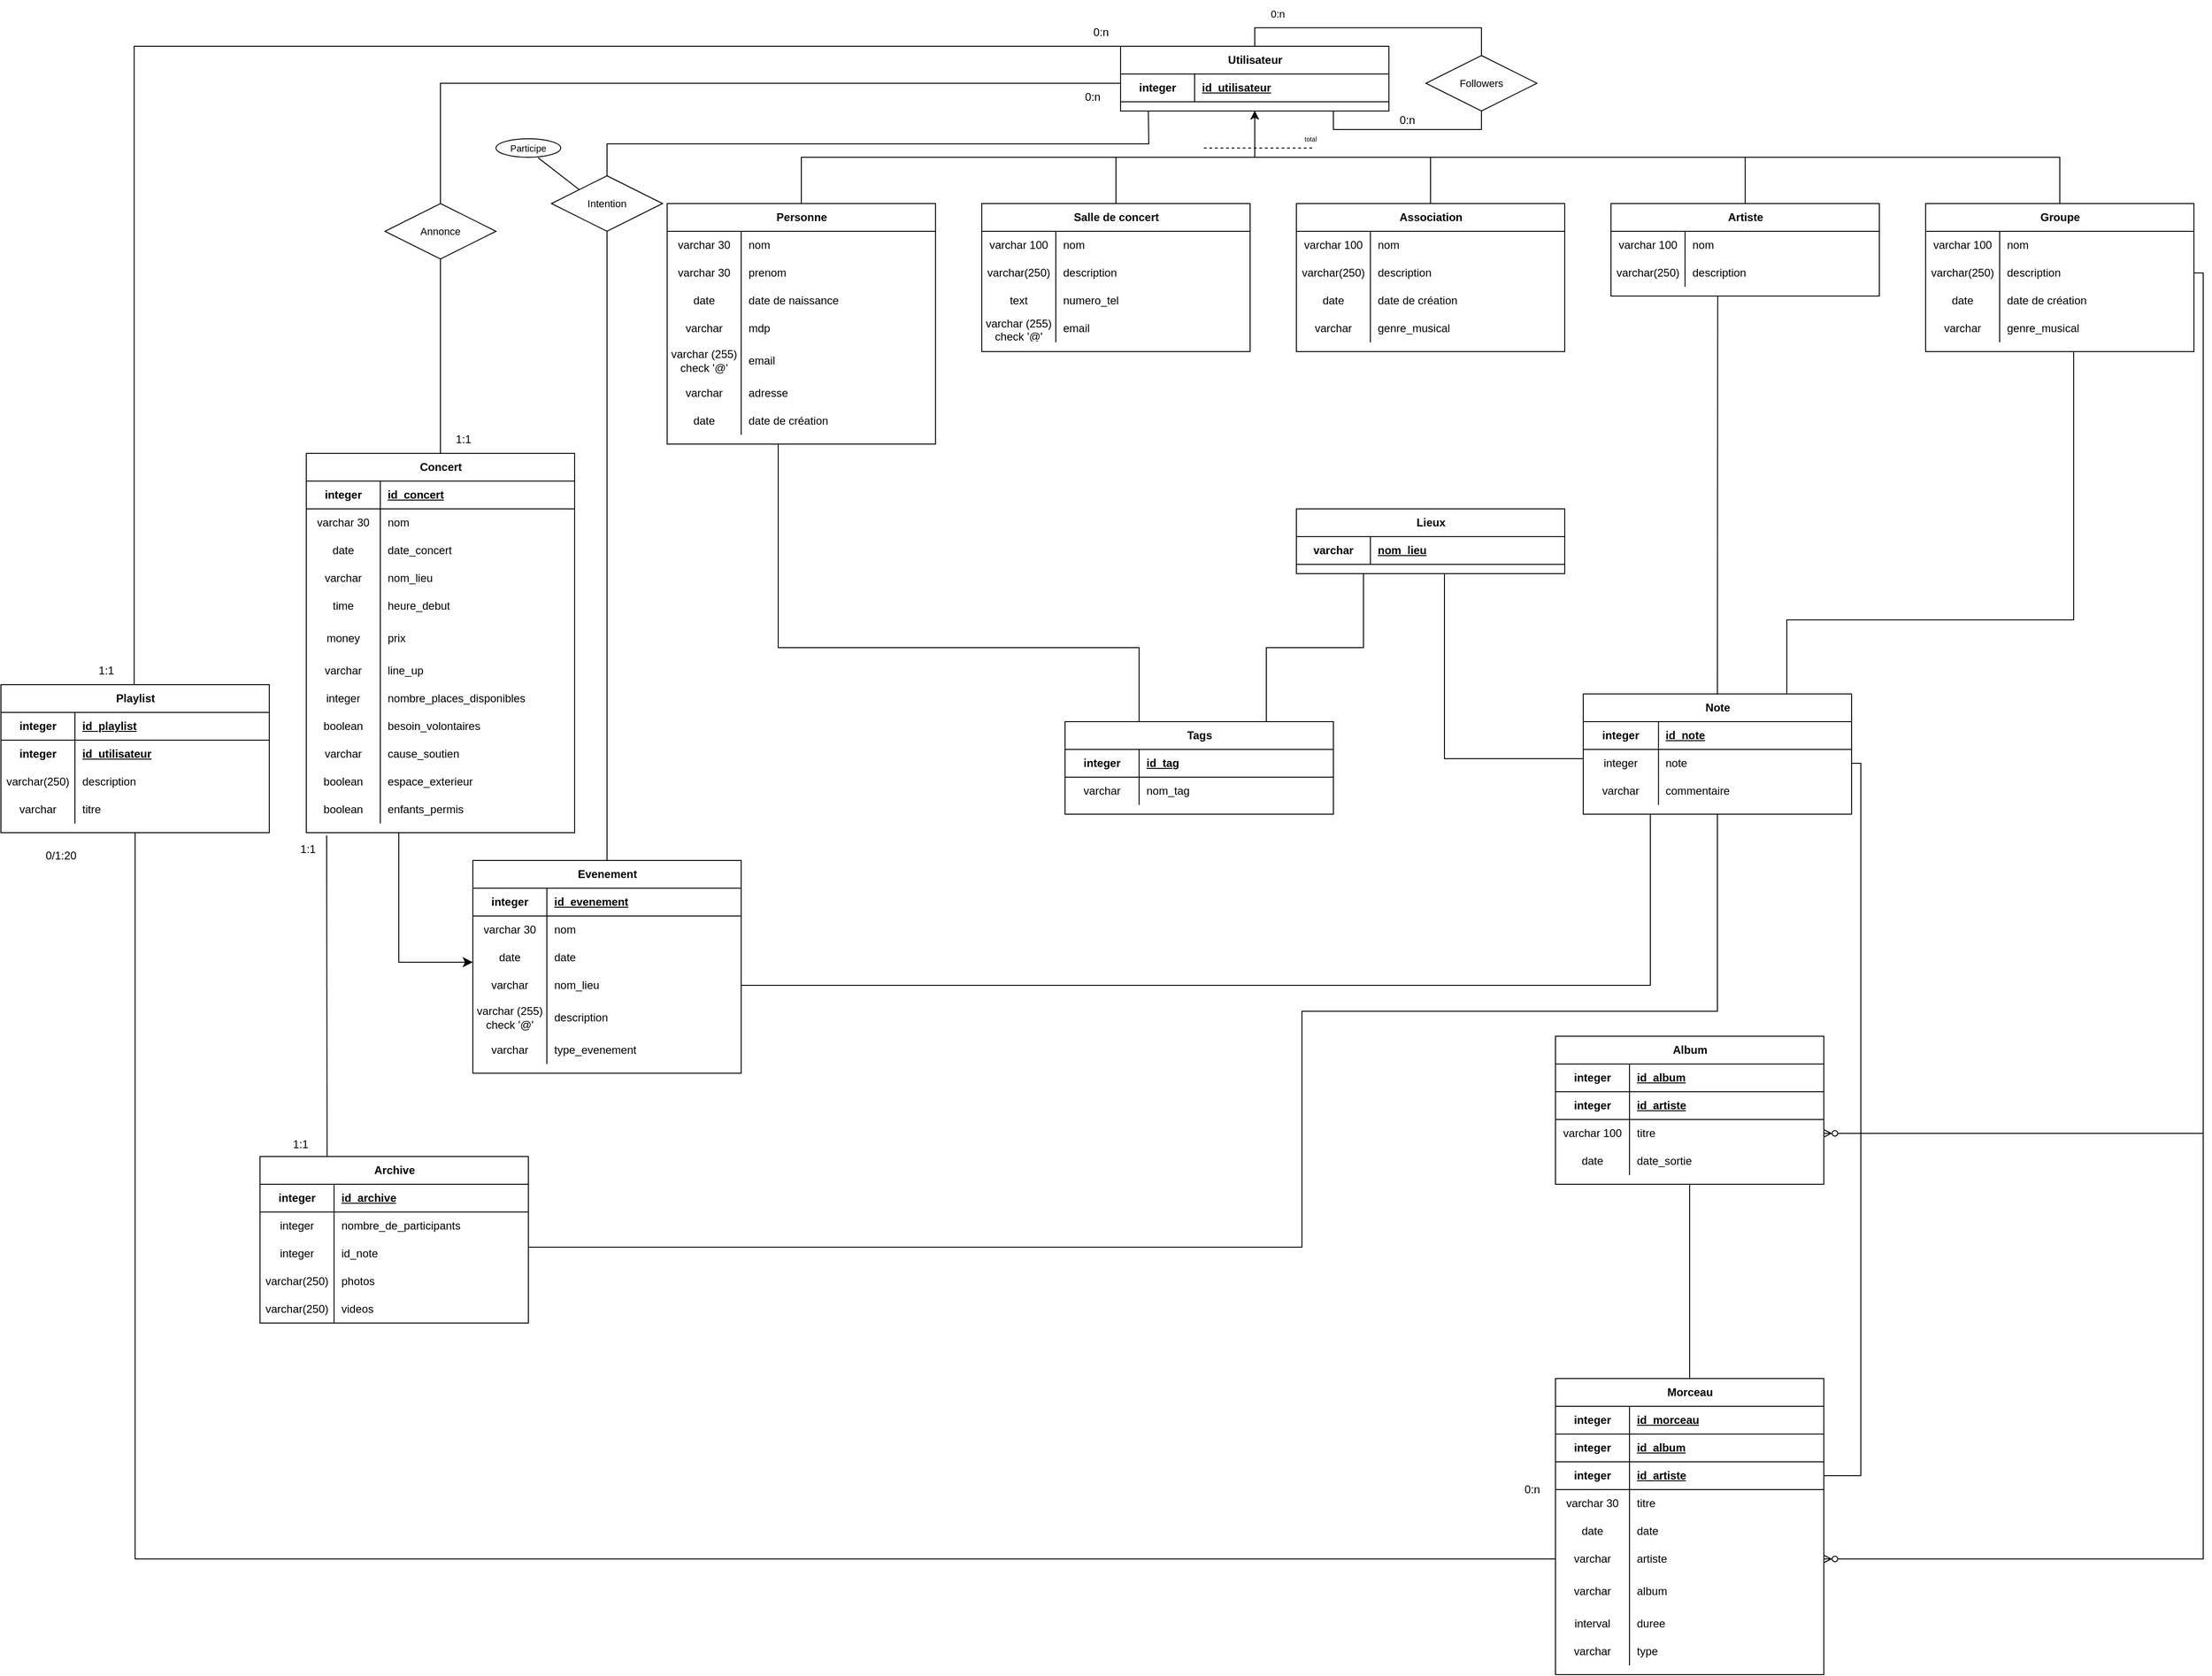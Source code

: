 <mxfile>
    <diagram name="Page-1" id="HNVv0U7wCBv6-O32Dz1b">
        <mxGraphModel dx="1675" dy="1069" grid="0" gridSize="10" guides="1" tooltips="1" connect="1" arrows="1" fold="1" page="1" pageScale="1" pageWidth="827" pageHeight="1169" background="none" math="0" shadow="0">
            <root>
                <mxCell id="0"/>
                <mxCell id="1" parent="0"/>
                <mxCell id="22" style="edgeStyle=orthogonalEdgeStyle;html=1;exitX=0.5;exitY=0;exitDx=0;exitDy=0;fontSize=11;entryX=0.5;entryY=1;entryDx=0;entryDy=0;rounded=0;" parent="1" source="LraweMMmK55EFfcIXf2z-43" target="LraweMMmK55EFfcIXf2z-464" edge="1">
                    <mxGeometry relative="1" as="geometry">
                        <mxPoint x="1320" y="150" as="targetPoint"/>
                    </mxGeometry>
                </mxCell>
                <mxCell id="LraweMMmK55EFfcIXf2z-43" value="Personne" style="shape=table;startSize=30;container=1;collapsible=1;childLayout=tableLayout;fixedRows=1;rowLines=0;fontStyle=1;align=center;resizeLast=1;html=1;" parent="1" vertex="1">
                    <mxGeometry x="680" y="220" width="290" height="260" as="geometry">
                        <mxRectangle x="790" y="220" width="100" height="30" as="alternateBounds"/>
                    </mxGeometry>
                </mxCell>
                <mxCell id="LraweMMmK55EFfcIXf2z-47" value="" style="shape=tableRow;horizontal=0;startSize=0;swimlaneHead=0;swimlaneBody=0;fillColor=none;collapsible=0;dropTarget=0;points=[[0,0.5],[1,0.5]];portConstraint=eastwest;top=0;left=0;right=0;bottom=0;" parent="LraweMMmK55EFfcIXf2z-43" vertex="1">
                    <mxGeometry y="30" width="290" height="30" as="geometry"/>
                </mxCell>
                <mxCell id="LraweMMmK55EFfcIXf2z-48" value="varchar 30" style="shape=partialRectangle;connectable=0;fillColor=none;top=0;left=0;bottom=0;right=0;editable=1;overflow=hidden;whiteSpace=wrap;html=1;" parent="LraweMMmK55EFfcIXf2z-47" vertex="1">
                    <mxGeometry width="80" height="30" as="geometry">
                        <mxRectangle width="80" height="30" as="alternateBounds"/>
                    </mxGeometry>
                </mxCell>
                <mxCell id="LraweMMmK55EFfcIXf2z-49" value="nom" style="shape=partialRectangle;connectable=0;fillColor=none;top=0;left=0;bottom=0;right=0;align=left;spacingLeft=6;overflow=hidden;whiteSpace=wrap;html=1;" parent="LraweMMmK55EFfcIXf2z-47" vertex="1">
                    <mxGeometry x="80" width="210" height="30" as="geometry">
                        <mxRectangle width="210" height="30" as="alternateBounds"/>
                    </mxGeometry>
                </mxCell>
                <mxCell id="LraweMMmK55EFfcIXf2z-50" value="" style="shape=tableRow;horizontal=0;startSize=0;swimlaneHead=0;swimlaneBody=0;fillColor=none;collapsible=0;dropTarget=0;points=[[0,0.5],[1,0.5]];portConstraint=eastwest;top=0;left=0;right=0;bottom=0;" parent="LraweMMmK55EFfcIXf2z-43" vertex="1">
                    <mxGeometry y="60" width="290" height="30" as="geometry"/>
                </mxCell>
                <mxCell id="LraweMMmK55EFfcIXf2z-51" value="varchar 30" style="shape=partialRectangle;connectable=0;fillColor=none;top=0;left=0;bottom=0;right=0;editable=1;overflow=hidden;whiteSpace=wrap;html=1;" parent="LraweMMmK55EFfcIXf2z-50" vertex="1">
                    <mxGeometry width="80" height="30" as="geometry">
                        <mxRectangle width="80" height="30" as="alternateBounds"/>
                    </mxGeometry>
                </mxCell>
                <mxCell id="LraweMMmK55EFfcIXf2z-52" value="prenom" style="shape=partialRectangle;connectable=0;fillColor=none;top=0;left=0;bottom=0;right=0;align=left;spacingLeft=6;overflow=hidden;whiteSpace=wrap;html=1;" parent="LraweMMmK55EFfcIXf2z-50" vertex="1">
                    <mxGeometry x="80" width="210" height="30" as="geometry">
                        <mxRectangle width="210" height="30" as="alternateBounds"/>
                    </mxGeometry>
                </mxCell>
                <mxCell id="LraweMMmK55EFfcIXf2z-53" value="" style="shape=tableRow;horizontal=0;startSize=0;swimlaneHead=0;swimlaneBody=0;fillColor=none;collapsible=0;dropTarget=0;points=[[0,0.5],[1,0.5]];portConstraint=eastwest;top=0;left=0;right=0;bottom=0;" parent="LraweMMmK55EFfcIXf2z-43" vertex="1">
                    <mxGeometry y="90" width="290" height="30" as="geometry"/>
                </mxCell>
                <mxCell id="LraweMMmK55EFfcIXf2z-54" value="date" style="shape=partialRectangle;connectable=0;fillColor=none;top=0;left=0;bottom=0;right=0;editable=1;overflow=hidden;whiteSpace=wrap;html=1;" parent="LraweMMmK55EFfcIXf2z-53" vertex="1">
                    <mxGeometry width="80" height="30" as="geometry">
                        <mxRectangle width="80" height="30" as="alternateBounds"/>
                    </mxGeometry>
                </mxCell>
                <mxCell id="LraweMMmK55EFfcIXf2z-55" value="date de naissance" style="shape=partialRectangle;connectable=0;fillColor=none;top=0;left=0;bottom=0;right=0;align=left;spacingLeft=6;overflow=hidden;whiteSpace=wrap;html=1;" parent="LraweMMmK55EFfcIXf2z-53" vertex="1">
                    <mxGeometry x="80" width="210" height="30" as="geometry">
                        <mxRectangle width="210" height="30" as="alternateBounds"/>
                    </mxGeometry>
                </mxCell>
                <mxCell id="LraweMMmK55EFfcIXf2z-56" value="" style="shape=tableRow;horizontal=0;startSize=0;swimlaneHead=0;swimlaneBody=0;fillColor=none;collapsible=0;dropTarget=0;points=[[0,0.5],[1,0.5]];portConstraint=eastwest;top=0;left=0;right=0;bottom=0;" parent="LraweMMmK55EFfcIXf2z-43" vertex="1">
                    <mxGeometry y="120" width="290" height="30" as="geometry"/>
                </mxCell>
                <mxCell id="LraweMMmK55EFfcIXf2z-57" value="varchar" style="shape=partialRectangle;connectable=0;fillColor=none;top=0;left=0;bottom=0;right=0;editable=1;overflow=hidden;whiteSpace=wrap;html=1;" parent="LraweMMmK55EFfcIXf2z-56" vertex="1">
                    <mxGeometry width="80" height="30" as="geometry">
                        <mxRectangle width="80" height="30" as="alternateBounds"/>
                    </mxGeometry>
                </mxCell>
                <mxCell id="LraweMMmK55EFfcIXf2z-58" value="mdp" style="shape=partialRectangle;connectable=0;fillColor=none;top=0;left=0;bottom=0;right=0;align=left;spacingLeft=6;overflow=hidden;whiteSpace=wrap;html=1;" parent="LraweMMmK55EFfcIXf2z-56" vertex="1">
                    <mxGeometry x="80" width="210" height="30" as="geometry">
                        <mxRectangle width="210" height="30" as="alternateBounds"/>
                    </mxGeometry>
                </mxCell>
                <mxCell id="LraweMMmK55EFfcIXf2z-59" value="" style="shape=tableRow;horizontal=0;startSize=0;swimlaneHead=0;swimlaneBody=0;fillColor=none;collapsible=0;dropTarget=0;points=[[0,0.5],[1,0.5]];portConstraint=eastwest;top=0;left=0;right=0;bottom=0;" parent="LraweMMmK55EFfcIXf2z-43" vertex="1">
                    <mxGeometry y="150" width="290" height="40" as="geometry"/>
                </mxCell>
                <mxCell id="LraweMMmK55EFfcIXf2z-60" value="varchar (255) check '@'" style="shape=partialRectangle;connectable=0;fillColor=none;top=0;left=0;bottom=0;right=0;editable=1;overflow=hidden;whiteSpace=wrap;html=1;" parent="LraweMMmK55EFfcIXf2z-59" vertex="1">
                    <mxGeometry width="80" height="40" as="geometry">
                        <mxRectangle width="80" height="40" as="alternateBounds"/>
                    </mxGeometry>
                </mxCell>
                <mxCell id="LraweMMmK55EFfcIXf2z-61" value="email" style="shape=partialRectangle;connectable=0;fillColor=none;top=0;left=0;bottom=0;right=0;align=left;spacingLeft=6;overflow=hidden;whiteSpace=wrap;html=1;" parent="LraweMMmK55EFfcIXf2z-59" vertex="1">
                    <mxGeometry x="80" width="210" height="40" as="geometry">
                        <mxRectangle width="210" height="40" as="alternateBounds"/>
                    </mxGeometry>
                </mxCell>
                <mxCell id="LraweMMmK55EFfcIXf2z-62" value="" style="shape=tableRow;horizontal=0;startSize=0;swimlaneHead=0;swimlaneBody=0;fillColor=none;collapsible=0;dropTarget=0;points=[[0,0.5],[1,0.5]];portConstraint=eastwest;top=0;left=0;right=0;bottom=0;" parent="LraweMMmK55EFfcIXf2z-43" vertex="1">
                    <mxGeometry y="190" width="290" height="30" as="geometry"/>
                </mxCell>
                <mxCell id="LraweMMmK55EFfcIXf2z-63" value="varchar" style="shape=partialRectangle;connectable=0;fillColor=none;top=0;left=0;bottom=0;right=0;editable=1;overflow=hidden;whiteSpace=wrap;html=1;" parent="LraweMMmK55EFfcIXf2z-62" vertex="1">
                    <mxGeometry width="80" height="30" as="geometry">
                        <mxRectangle width="80" height="30" as="alternateBounds"/>
                    </mxGeometry>
                </mxCell>
                <mxCell id="LraweMMmK55EFfcIXf2z-64" value="adresse" style="shape=partialRectangle;connectable=0;fillColor=none;top=0;left=0;bottom=0;right=0;align=left;spacingLeft=6;overflow=hidden;whiteSpace=wrap;html=1;" parent="LraweMMmK55EFfcIXf2z-62" vertex="1">
                    <mxGeometry x="80" width="210" height="30" as="geometry">
                        <mxRectangle width="210" height="30" as="alternateBounds"/>
                    </mxGeometry>
                </mxCell>
                <mxCell id="LraweMMmK55EFfcIXf2z-65" value="" style="shape=tableRow;horizontal=0;startSize=0;swimlaneHead=0;swimlaneBody=0;fillColor=none;collapsible=0;dropTarget=0;points=[[0,0.5],[1,0.5]];portConstraint=eastwest;top=0;left=0;right=0;bottom=0;" parent="LraweMMmK55EFfcIXf2z-43" vertex="1">
                    <mxGeometry y="220" width="290" height="30" as="geometry"/>
                </mxCell>
                <mxCell id="LraweMMmK55EFfcIXf2z-66" value="date" style="shape=partialRectangle;connectable=0;fillColor=none;top=0;left=0;bottom=0;right=0;editable=1;overflow=hidden;whiteSpace=wrap;html=1;" parent="LraweMMmK55EFfcIXf2z-65" vertex="1">
                    <mxGeometry width="80" height="30" as="geometry">
                        <mxRectangle width="80" height="30" as="alternateBounds"/>
                    </mxGeometry>
                </mxCell>
                <mxCell id="LraweMMmK55EFfcIXf2z-67" value="date de création" style="shape=partialRectangle;connectable=0;fillColor=none;top=0;left=0;bottom=0;right=0;align=left;spacingLeft=6;overflow=hidden;whiteSpace=wrap;html=1;" parent="LraweMMmK55EFfcIXf2z-65" vertex="1">
                    <mxGeometry x="80" width="210" height="30" as="geometry">
                        <mxRectangle width="210" height="30" as="alternateBounds"/>
                    </mxGeometry>
                </mxCell>
                <mxCell id="17" style="edgeStyle=orthogonalEdgeStyle;html=1;exitX=0.5;exitY=0;exitDx=0;exitDy=0;entryX=0.5;entryY=1;entryDx=0;entryDy=0;fontSize=11;rounded=0;" parent="1" source="LraweMMmK55EFfcIXf2z-81" target="LraweMMmK55EFfcIXf2z-464" edge="1">
                    <mxGeometry relative="1" as="geometry"/>
                </mxCell>
                <mxCell id="LraweMMmK55EFfcIXf2z-81" value="Groupe" style="shape=table;startSize=30;container=1;collapsible=1;childLayout=tableLayout;fixedRows=1;rowLines=0;fontStyle=1;align=center;resizeLast=1;html=1;" parent="1" vertex="1">
                    <mxGeometry x="2040" y="220" width="290" height="160.0" as="geometry">
                        <mxRectangle x="1720" y="210" width="80" height="30" as="alternateBounds"/>
                    </mxGeometry>
                </mxCell>
                <mxCell id="LraweMMmK55EFfcIXf2z-85" value="" style="shape=tableRow;horizontal=0;startSize=0;swimlaneHead=0;swimlaneBody=0;fillColor=none;collapsible=0;dropTarget=0;points=[[0,0.5],[1,0.5]];portConstraint=eastwest;top=0;left=0;right=0;bottom=0;" parent="LraweMMmK55EFfcIXf2z-81" vertex="1">
                    <mxGeometry y="30" width="290" height="30" as="geometry"/>
                </mxCell>
                <mxCell id="LraweMMmK55EFfcIXf2z-86" value="varchar 100" style="shape=partialRectangle;connectable=0;fillColor=none;top=0;left=0;bottom=0;right=0;editable=1;overflow=hidden;whiteSpace=wrap;html=1;" parent="LraweMMmK55EFfcIXf2z-85" vertex="1">
                    <mxGeometry width="80" height="30" as="geometry">
                        <mxRectangle width="80" height="30" as="alternateBounds"/>
                    </mxGeometry>
                </mxCell>
                <mxCell id="LraweMMmK55EFfcIXf2z-87" value="nom" style="shape=partialRectangle;connectable=0;fillColor=none;top=0;left=0;bottom=0;right=0;align=left;spacingLeft=6;overflow=hidden;whiteSpace=wrap;html=1;" parent="LraweMMmK55EFfcIXf2z-85" vertex="1">
                    <mxGeometry x="80" width="210" height="30" as="geometry">
                        <mxRectangle width="210" height="30" as="alternateBounds"/>
                    </mxGeometry>
                </mxCell>
                <mxCell id="LraweMMmK55EFfcIXf2z-88" value="" style="shape=tableRow;horizontal=0;startSize=0;swimlaneHead=0;swimlaneBody=0;fillColor=none;collapsible=0;dropTarget=0;points=[[0,0.5],[1,0.5]];portConstraint=eastwest;top=0;left=0;right=0;bottom=0;" parent="LraweMMmK55EFfcIXf2z-81" vertex="1">
                    <mxGeometry y="60" width="290" height="30" as="geometry"/>
                </mxCell>
                <mxCell id="LraweMMmK55EFfcIXf2z-89" value="varchar(250)" style="shape=partialRectangle;connectable=0;fillColor=none;top=0;left=0;bottom=0;right=0;editable=1;overflow=hidden;whiteSpace=wrap;html=1;" parent="LraweMMmK55EFfcIXf2z-88" vertex="1">
                    <mxGeometry width="80" height="30" as="geometry">
                        <mxRectangle width="80" height="30" as="alternateBounds"/>
                    </mxGeometry>
                </mxCell>
                <mxCell id="LraweMMmK55EFfcIXf2z-90" value="description" style="shape=partialRectangle;connectable=0;fillColor=none;top=0;left=0;bottom=0;right=0;align=left;spacingLeft=6;overflow=hidden;whiteSpace=wrap;html=1;" parent="LraweMMmK55EFfcIXf2z-88" vertex="1">
                    <mxGeometry x="80" width="210" height="30" as="geometry">
                        <mxRectangle width="210" height="30" as="alternateBounds"/>
                    </mxGeometry>
                </mxCell>
                <mxCell id="LraweMMmK55EFfcIXf2z-103" value="" style="shape=tableRow;horizontal=0;startSize=0;swimlaneHead=0;swimlaneBody=0;fillColor=none;collapsible=0;dropTarget=0;points=[[0,0.5],[1,0.5]];portConstraint=eastwest;top=0;left=0;right=0;bottom=0;" parent="LraweMMmK55EFfcIXf2z-81" vertex="1">
                    <mxGeometry y="90" width="290" height="30" as="geometry"/>
                </mxCell>
                <mxCell id="LraweMMmK55EFfcIXf2z-104" value="date" style="shape=partialRectangle;connectable=0;fillColor=none;top=0;left=0;bottom=0;right=0;editable=1;overflow=hidden;whiteSpace=wrap;html=1;" parent="LraweMMmK55EFfcIXf2z-103" vertex="1">
                    <mxGeometry width="80" height="30" as="geometry">
                        <mxRectangle width="80" height="30" as="alternateBounds"/>
                    </mxGeometry>
                </mxCell>
                <mxCell id="LraweMMmK55EFfcIXf2z-105" value="date de création" style="shape=partialRectangle;connectable=0;fillColor=none;top=0;left=0;bottom=0;right=0;align=left;spacingLeft=6;overflow=hidden;whiteSpace=wrap;html=1;" parent="LraweMMmK55EFfcIXf2z-103" vertex="1">
                    <mxGeometry x="80" width="210" height="30" as="geometry">
                        <mxRectangle width="210" height="30" as="alternateBounds"/>
                    </mxGeometry>
                </mxCell>
                <mxCell id="LraweMMmK55EFfcIXf2z-106" value="" style="shape=tableRow;horizontal=0;startSize=0;swimlaneHead=0;swimlaneBody=0;fillColor=none;collapsible=0;dropTarget=0;points=[[0,0.5],[1,0.5]];portConstraint=eastwest;top=0;left=0;right=0;bottom=0;" parent="LraweMMmK55EFfcIXf2z-81" vertex="1">
                    <mxGeometry y="120" width="290" height="30" as="geometry"/>
                </mxCell>
                <mxCell id="LraweMMmK55EFfcIXf2z-107" value="varchar" style="shape=partialRectangle;connectable=0;fillColor=none;top=0;left=0;bottom=0;right=0;editable=1;overflow=hidden;whiteSpace=wrap;html=1;" parent="LraweMMmK55EFfcIXf2z-106" vertex="1">
                    <mxGeometry width="80" height="30" as="geometry">
                        <mxRectangle width="80" height="30" as="alternateBounds"/>
                    </mxGeometry>
                </mxCell>
                <mxCell id="LraweMMmK55EFfcIXf2z-108" value="genre_musical" style="shape=partialRectangle;connectable=0;fillColor=none;top=0;left=0;bottom=0;right=0;align=left;spacingLeft=6;overflow=hidden;whiteSpace=wrap;html=1;" parent="LraweMMmK55EFfcIXf2z-106" vertex="1">
                    <mxGeometry x="80" width="210" height="30" as="geometry">
                        <mxRectangle width="210" height="30" as="alternateBounds"/>
                    </mxGeometry>
                </mxCell>
                <mxCell id="20" style="edgeStyle=orthogonalEdgeStyle;html=1;exitX=0.5;exitY=0;exitDx=0;exitDy=0;fontSize=11;entryX=0.5;entryY=1;entryDx=0;entryDy=0;rounded=0;" parent="1" source="LraweMMmK55EFfcIXf2z-185" target="LraweMMmK55EFfcIXf2z-464" edge="1">
                    <mxGeometry relative="1" as="geometry">
                        <mxPoint x="1300" y="160" as="targetPoint"/>
                    </mxGeometry>
                </mxCell>
                <mxCell id="LraweMMmK55EFfcIXf2z-185" value="Association" style="shape=table;startSize=30;container=1;collapsible=1;childLayout=tableLayout;fixedRows=1;rowLines=0;fontStyle=1;align=center;resizeLast=1;html=1;" parent="1" vertex="1">
                    <mxGeometry x="1360" y="220" width="290" height="160.0" as="geometry">
                        <mxRectangle x="1260" y="220" width="110" height="30" as="alternateBounds"/>
                    </mxGeometry>
                </mxCell>
                <mxCell id="LraweMMmK55EFfcIXf2z-189" value="" style="shape=tableRow;horizontal=0;startSize=0;swimlaneHead=0;swimlaneBody=0;fillColor=none;collapsible=0;dropTarget=0;points=[[0,0.5],[1,0.5]];portConstraint=eastwest;top=0;left=0;right=0;bottom=0;" parent="LraweMMmK55EFfcIXf2z-185" vertex="1">
                    <mxGeometry y="30" width="290" height="30" as="geometry"/>
                </mxCell>
                <mxCell id="LraweMMmK55EFfcIXf2z-190" value="varchar 100" style="shape=partialRectangle;connectable=0;fillColor=none;top=0;left=0;bottom=0;right=0;editable=1;overflow=hidden;whiteSpace=wrap;html=1;" parent="LraweMMmK55EFfcIXf2z-189" vertex="1">
                    <mxGeometry width="80" height="30" as="geometry">
                        <mxRectangle width="80" height="30" as="alternateBounds"/>
                    </mxGeometry>
                </mxCell>
                <mxCell id="LraweMMmK55EFfcIXf2z-191" value="nom" style="shape=partialRectangle;connectable=0;fillColor=none;top=0;left=0;bottom=0;right=0;align=left;spacingLeft=6;overflow=hidden;whiteSpace=wrap;html=1;" parent="LraweMMmK55EFfcIXf2z-189" vertex="1">
                    <mxGeometry x="80" width="210" height="30" as="geometry">
                        <mxRectangle width="210" height="30" as="alternateBounds"/>
                    </mxGeometry>
                </mxCell>
                <mxCell id="LraweMMmK55EFfcIXf2z-192" value="" style="shape=tableRow;horizontal=0;startSize=0;swimlaneHead=0;swimlaneBody=0;fillColor=none;collapsible=0;dropTarget=0;points=[[0,0.5],[1,0.5]];portConstraint=eastwest;top=0;left=0;right=0;bottom=0;" parent="LraweMMmK55EFfcIXf2z-185" vertex="1">
                    <mxGeometry y="60" width="290" height="30" as="geometry"/>
                </mxCell>
                <mxCell id="LraweMMmK55EFfcIXf2z-193" value="varchar(250)" style="shape=partialRectangle;connectable=0;fillColor=none;top=0;left=0;bottom=0;right=0;editable=1;overflow=hidden;whiteSpace=wrap;html=1;" parent="LraweMMmK55EFfcIXf2z-192" vertex="1">
                    <mxGeometry width="80" height="30" as="geometry">
                        <mxRectangle width="80" height="30" as="alternateBounds"/>
                    </mxGeometry>
                </mxCell>
                <mxCell id="LraweMMmK55EFfcIXf2z-194" value="description" style="shape=partialRectangle;connectable=0;fillColor=none;top=0;left=0;bottom=0;right=0;align=left;spacingLeft=6;overflow=hidden;whiteSpace=wrap;html=1;" parent="LraweMMmK55EFfcIXf2z-192" vertex="1">
                    <mxGeometry x="80" width="210" height="30" as="geometry">
                        <mxRectangle width="210" height="30" as="alternateBounds"/>
                    </mxGeometry>
                </mxCell>
                <mxCell id="LraweMMmK55EFfcIXf2z-195" value="" style="shape=tableRow;horizontal=0;startSize=0;swimlaneHead=0;swimlaneBody=0;fillColor=none;collapsible=0;dropTarget=0;points=[[0,0.5],[1,0.5]];portConstraint=eastwest;top=0;left=0;right=0;bottom=0;" parent="LraweMMmK55EFfcIXf2z-185" vertex="1">
                    <mxGeometry y="90" width="290" height="30" as="geometry"/>
                </mxCell>
                <mxCell id="LraweMMmK55EFfcIXf2z-196" value="date" style="shape=partialRectangle;connectable=0;fillColor=none;top=0;left=0;bottom=0;right=0;editable=1;overflow=hidden;whiteSpace=wrap;html=1;" parent="LraweMMmK55EFfcIXf2z-195" vertex="1">
                    <mxGeometry width="80" height="30" as="geometry">
                        <mxRectangle width="80" height="30" as="alternateBounds"/>
                    </mxGeometry>
                </mxCell>
                <mxCell id="LraweMMmK55EFfcIXf2z-197" value="date de création" style="shape=partialRectangle;connectable=0;fillColor=none;top=0;left=0;bottom=0;right=0;align=left;spacingLeft=6;overflow=hidden;whiteSpace=wrap;html=1;" parent="LraweMMmK55EFfcIXf2z-195" vertex="1">
                    <mxGeometry x="80" width="210" height="30" as="geometry">
                        <mxRectangle width="210" height="30" as="alternateBounds"/>
                    </mxGeometry>
                </mxCell>
                <mxCell id="LraweMMmK55EFfcIXf2z-198" value="" style="shape=tableRow;horizontal=0;startSize=0;swimlaneHead=0;swimlaneBody=0;fillColor=none;collapsible=0;dropTarget=0;points=[[0,0.5],[1,0.5]];portConstraint=eastwest;top=0;left=0;right=0;bottom=0;" parent="LraweMMmK55EFfcIXf2z-185" vertex="1">
                    <mxGeometry y="120" width="290" height="30" as="geometry"/>
                </mxCell>
                <mxCell id="LraweMMmK55EFfcIXf2z-199" value="varchar" style="shape=partialRectangle;connectable=0;fillColor=none;top=0;left=0;bottom=0;right=0;editable=1;overflow=hidden;whiteSpace=wrap;html=1;" parent="LraweMMmK55EFfcIXf2z-198" vertex="1">
                    <mxGeometry width="80" height="30" as="geometry">
                        <mxRectangle width="80" height="30" as="alternateBounds"/>
                    </mxGeometry>
                </mxCell>
                <mxCell id="LraweMMmK55EFfcIXf2z-200" value="genre_musical" style="shape=partialRectangle;connectable=0;fillColor=none;top=0;left=0;bottom=0;right=0;align=left;spacingLeft=6;overflow=hidden;whiteSpace=wrap;html=1;" parent="LraweMMmK55EFfcIXf2z-198" vertex="1">
                    <mxGeometry x="80" width="210" height="30" as="geometry">
                        <mxRectangle width="210" height="30" as="alternateBounds"/>
                    </mxGeometry>
                </mxCell>
                <mxCell id="LraweMMmK55EFfcIXf2z-201" value="Concert" style="shape=table;startSize=30;container=1;collapsible=1;childLayout=tableLayout;fixedRows=1;rowLines=0;fontStyle=1;align=center;resizeLast=1;html=1;" parent="1" vertex="1">
                    <mxGeometry x="290" y="490" width="290" height="410" as="geometry">
                        <mxRectangle x="1000" y="220" width="90" height="30" as="alternateBounds"/>
                    </mxGeometry>
                </mxCell>
                <mxCell id="LraweMMmK55EFfcIXf2z-202" value="" style="shape=tableRow;horizontal=0;startSize=0;swimlaneHead=0;swimlaneBody=0;fillColor=none;collapsible=0;dropTarget=0;points=[[0,0.5],[1,0.5]];portConstraint=eastwest;top=0;left=0;right=0;bottom=1;" parent="LraweMMmK55EFfcIXf2z-201" vertex="1">
                    <mxGeometry y="30" width="290" height="30" as="geometry"/>
                </mxCell>
                <mxCell id="LraweMMmK55EFfcIXf2z-203" value="integer" style="shape=partialRectangle;connectable=0;fillColor=none;top=0;left=0;bottom=0;right=0;fontStyle=1;overflow=hidden;whiteSpace=wrap;html=1;" parent="LraweMMmK55EFfcIXf2z-202" vertex="1">
                    <mxGeometry width="80" height="30" as="geometry">
                        <mxRectangle width="80" height="30" as="alternateBounds"/>
                    </mxGeometry>
                </mxCell>
                <mxCell id="LraweMMmK55EFfcIXf2z-204" value="id_concert" style="shape=partialRectangle;connectable=0;fillColor=none;top=0;left=0;bottom=0;right=0;align=left;spacingLeft=6;fontStyle=5;overflow=hidden;whiteSpace=wrap;html=1;" parent="LraweMMmK55EFfcIXf2z-202" vertex="1">
                    <mxGeometry x="80" width="210" height="30" as="geometry">
                        <mxRectangle width="210" height="30" as="alternateBounds"/>
                    </mxGeometry>
                </mxCell>
                <mxCell id="LraweMMmK55EFfcIXf2z-205" value="" style="shape=tableRow;horizontal=0;startSize=0;swimlaneHead=0;swimlaneBody=0;fillColor=none;collapsible=0;dropTarget=0;points=[[0,0.5],[1,0.5]];portConstraint=eastwest;top=0;left=0;right=0;bottom=0;" parent="LraweMMmK55EFfcIXf2z-201" vertex="1">
                    <mxGeometry y="60" width="290" height="30" as="geometry"/>
                </mxCell>
                <mxCell id="LraweMMmK55EFfcIXf2z-206" value="varchar 30" style="shape=partialRectangle;connectable=0;fillColor=none;top=0;left=0;bottom=0;right=0;editable=1;overflow=hidden;whiteSpace=wrap;html=1;" parent="LraweMMmK55EFfcIXf2z-205" vertex="1">
                    <mxGeometry width="80" height="30" as="geometry">
                        <mxRectangle width="80" height="30" as="alternateBounds"/>
                    </mxGeometry>
                </mxCell>
                <mxCell id="LraweMMmK55EFfcIXf2z-207" value="nom" style="shape=partialRectangle;connectable=0;fillColor=none;top=0;left=0;bottom=0;right=0;align=left;spacingLeft=6;overflow=hidden;whiteSpace=wrap;html=1;" parent="LraweMMmK55EFfcIXf2z-205" vertex="1">
                    <mxGeometry x="80" width="210" height="30" as="geometry">
                        <mxRectangle width="210" height="30" as="alternateBounds"/>
                    </mxGeometry>
                </mxCell>
                <mxCell id="LraweMMmK55EFfcIXf2z-211" value="" style="shape=tableRow;horizontal=0;startSize=0;swimlaneHead=0;swimlaneBody=0;fillColor=none;collapsible=0;dropTarget=0;points=[[0,0.5],[1,0.5]];portConstraint=eastwest;top=0;left=0;right=0;bottom=0;" parent="LraweMMmK55EFfcIXf2z-201" vertex="1">
                    <mxGeometry y="90" width="290" height="30" as="geometry"/>
                </mxCell>
                <mxCell id="LraweMMmK55EFfcIXf2z-212" value="date" style="shape=partialRectangle;connectable=0;fillColor=none;top=0;left=0;bottom=0;right=0;editable=1;overflow=hidden;whiteSpace=wrap;html=1;" parent="LraweMMmK55EFfcIXf2z-211" vertex="1">
                    <mxGeometry width="80" height="30" as="geometry">
                        <mxRectangle width="80" height="30" as="alternateBounds"/>
                    </mxGeometry>
                </mxCell>
                <mxCell id="LraweMMmK55EFfcIXf2z-213" value="date_concert" style="shape=partialRectangle;connectable=0;fillColor=none;top=0;left=0;bottom=0;right=0;align=left;spacingLeft=6;overflow=hidden;whiteSpace=wrap;html=1;" parent="LraweMMmK55EFfcIXf2z-211" vertex="1">
                    <mxGeometry x="80" width="210" height="30" as="geometry">
                        <mxRectangle width="210" height="30" as="alternateBounds"/>
                    </mxGeometry>
                </mxCell>
                <mxCell id="LraweMMmK55EFfcIXf2z-214" value="" style="shape=tableRow;horizontal=0;startSize=0;swimlaneHead=0;swimlaneBody=0;fillColor=none;collapsible=0;dropTarget=0;points=[[0,0.5],[1,0.5]];portConstraint=eastwest;top=0;left=0;right=0;bottom=0;" parent="LraweMMmK55EFfcIXf2z-201" vertex="1">
                    <mxGeometry y="120" width="290" height="30" as="geometry"/>
                </mxCell>
                <mxCell id="LraweMMmK55EFfcIXf2z-215" value="varchar" style="shape=partialRectangle;connectable=0;fillColor=none;top=0;left=0;bottom=0;right=0;editable=1;overflow=hidden;whiteSpace=wrap;html=1;" parent="LraweMMmK55EFfcIXf2z-214" vertex="1">
                    <mxGeometry width="80" height="30" as="geometry">
                        <mxRectangle width="80" height="30" as="alternateBounds"/>
                    </mxGeometry>
                </mxCell>
                <mxCell id="LraweMMmK55EFfcIXf2z-216" value="nom_lieu" style="shape=partialRectangle;connectable=0;fillColor=none;top=0;left=0;bottom=0;right=0;align=left;spacingLeft=6;overflow=hidden;whiteSpace=wrap;html=1;" parent="LraweMMmK55EFfcIXf2z-214" vertex="1">
                    <mxGeometry x="80" width="210" height="30" as="geometry">
                        <mxRectangle width="210" height="30" as="alternateBounds"/>
                    </mxGeometry>
                </mxCell>
                <mxCell id="LraweMMmK55EFfcIXf2z-297" value="" style="shape=tableRow;horizontal=0;startSize=0;swimlaneHead=0;swimlaneBody=0;fillColor=none;collapsible=0;dropTarget=0;points=[[0,0.5],[1,0.5]];portConstraint=eastwest;top=0;left=0;right=0;bottom=0;" parent="LraweMMmK55EFfcIXf2z-201" vertex="1">
                    <mxGeometry y="150" width="290" height="30" as="geometry"/>
                </mxCell>
                <mxCell id="LraweMMmK55EFfcIXf2z-298" value="time" style="shape=partialRectangle;connectable=0;fillColor=none;top=0;left=0;bottom=0;right=0;editable=1;overflow=hidden;whiteSpace=wrap;html=1;" parent="LraweMMmK55EFfcIXf2z-297" vertex="1">
                    <mxGeometry width="80" height="30" as="geometry">
                        <mxRectangle width="80" height="30" as="alternateBounds"/>
                    </mxGeometry>
                </mxCell>
                <mxCell id="LraweMMmK55EFfcIXf2z-299" value="heure_debut" style="shape=partialRectangle;connectable=0;fillColor=none;top=0;left=0;bottom=0;right=0;align=left;spacingLeft=6;overflow=hidden;whiteSpace=wrap;html=1;" parent="LraweMMmK55EFfcIXf2z-297" vertex="1">
                    <mxGeometry x="80" width="210" height="30" as="geometry">
                        <mxRectangle width="210" height="30" as="alternateBounds"/>
                    </mxGeometry>
                </mxCell>
                <mxCell id="LraweMMmK55EFfcIXf2z-217" value="" style="shape=tableRow;horizontal=0;startSize=0;swimlaneHead=0;swimlaneBody=0;fillColor=none;collapsible=0;dropTarget=0;points=[[0,0.5],[1,0.5]];portConstraint=eastwest;top=0;left=0;right=0;bottom=0;" parent="LraweMMmK55EFfcIXf2z-201" vertex="1">
                    <mxGeometry y="180" width="290" height="40" as="geometry"/>
                </mxCell>
                <mxCell id="LraweMMmK55EFfcIXf2z-218" value="money" style="shape=partialRectangle;connectable=0;fillColor=none;top=0;left=0;bottom=0;right=0;editable=1;overflow=hidden;whiteSpace=wrap;html=1;" parent="LraweMMmK55EFfcIXf2z-217" vertex="1">
                    <mxGeometry width="80" height="40" as="geometry">
                        <mxRectangle width="80" height="40" as="alternateBounds"/>
                    </mxGeometry>
                </mxCell>
                <mxCell id="LraweMMmK55EFfcIXf2z-219" value="prix" style="shape=partialRectangle;connectable=0;fillColor=none;top=0;left=0;bottom=0;right=0;align=left;spacingLeft=6;overflow=hidden;whiteSpace=wrap;html=1;" parent="LraweMMmK55EFfcIXf2z-217" vertex="1">
                    <mxGeometry x="80" width="210" height="40" as="geometry">
                        <mxRectangle width="210" height="40" as="alternateBounds"/>
                    </mxGeometry>
                </mxCell>
                <mxCell id="LraweMMmK55EFfcIXf2z-220" value="" style="shape=tableRow;horizontal=0;startSize=0;swimlaneHead=0;swimlaneBody=0;fillColor=none;collapsible=0;dropTarget=0;points=[[0,0.5],[1,0.5]];portConstraint=eastwest;top=0;left=0;right=0;bottom=0;" parent="LraweMMmK55EFfcIXf2z-201" vertex="1">
                    <mxGeometry y="220" width="290" height="30" as="geometry"/>
                </mxCell>
                <mxCell id="LraweMMmK55EFfcIXf2z-221" value="varchar" style="shape=partialRectangle;connectable=0;fillColor=none;top=0;left=0;bottom=0;right=0;editable=1;overflow=hidden;whiteSpace=wrap;html=1;" parent="LraweMMmK55EFfcIXf2z-220" vertex="1">
                    <mxGeometry width="80" height="30" as="geometry">
                        <mxRectangle width="80" height="30" as="alternateBounds"/>
                    </mxGeometry>
                </mxCell>
                <mxCell id="LraweMMmK55EFfcIXf2z-222" value="line_up" style="shape=partialRectangle;connectable=0;fillColor=none;top=0;left=0;bottom=0;right=0;align=left;spacingLeft=6;overflow=hidden;whiteSpace=wrap;html=1;" parent="LraweMMmK55EFfcIXf2z-220" vertex="1">
                    <mxGeometry x="80" width="210" height="30" as="geometry">
                        <mxRectangle width="210" height="30" as="alternateBounds"/>
                    </mxGeometry>
                </mxCell>
                <mxCell id="LraweMMmK55EFfcIXf2z-223" value="" style="shape=tableRow;horizontal=0;startSize=0;swimlaneHead=0;swimlaneBody=0;fillColor=none;collapsible=0;dropTarget=0;points=[[0,0.5],[1,0.5]];portConstraint=eastwest;top=0;left=0;right=0;bottom=0;" parent="LraweMMmK55EFfcIXf2z-201" vertex="1">
                    <mxGeometry y="250" width="290" height="30" as="geometry"/>
                </mxCell>
                <mxCell id="LraweMMmK55EFfcIXf2z-224" value="integer" style="shape=partialRectangle;connectable=0;fillColor=none;top=0;left=0;bottom=0;right=0;editable=1;overflow=hidden;whiteSpace=wrap;html=1;" parent="LraweMMmK55EFfcIXf2z-223" vertex="1">
                    <mxGeometry width="80" height="30" as="geometry">
                        <mxRectangle width="80" height="30" as="alternateBounds"/>
                    </mxGeometry>
                </mxCell>
                <mxCell id="LraweMMmK55EFfcIXf2z-225" value="nombre_places_disponibles" style="shape=partialRectangle;connectable=0;fillColor=none;top=0;left=0;bottom=0;right=0;align=left;spacingLeft=6;overflow=hidden;whiteSpace=wrap;html=1;" parent="LraweMMmK55EFfcIXf2z-223" vertex="1">
                    <mxGeometry x="80" width="210" height="30" as="geometry">
                        <mxRectangle width="210" height="30" as="alternateBounds"/>
                    </mxGeometry>
                </mxCell>
                <mxCell id="LraweMMmK55EFfcIXf2z-226" value="" style="shape=tableRow;horizontal=0;startSize=0;swimlaneHead=0;swimlaneBody=0;fillColor=none;collapsible=0;dropTarget=0;points=[[0,0.5],[1,0.5]];portConstraint=eastwest;top=0;left=0;right=0;bottom=0;" parent="LraweMMmK55EFfcIXf2z-201" vertex="1">
                    <mxGeometry y="280" width="290" height="30" as="geometry"/>
                </mxCell>
                <mxCell id="LraweMMmK55EFfcIXf2z-227" value="boolean" style="shape=partialRectangle;connectable=0;fillColor=none;top=0;left=0;bottom=0;right=0;editable=1;overflow=hidden;whiteSpace=wrap;html=1;" parent="LraweMMmK55EFfcIXf2z-226" vertex="1">
                    <mxGeometry width="80" height="30" as="geometry">
                        <mxRectangle width="80" height="30" as="alternateBounds"/>
                    </mxGeometry>
                </mxCell>
                <mxCell id="LraweMMmK55EFfcIXf2z-228" value="besoin_volontaires" style="shape=partialRectangle;connectable=0;fillColor=none;top=0;left=0;bottom=0;right=0;align=left;spacingLeft=6;overflow=hidden;whiteSpace=wrap;html=1;" parent="LraweMMmK55EFfcIXf2z-226" vertex="1">
                    <mxGeometry x="80" width="210" height="30" as="geometry">
                        <mxRectangle width="210" height="30" as="alternateBounds"/>
                    </mxGeometry>
                </mxCell>
                <mxCell id="LraweMMmK55EFfcIXf2z-229" value="" style="shape=tableRow;horizontal=0;startSize=0;swimlaneHead=0;swimlaneBody=0;fillColor=none;collapsible=0;dropTarget=0;points=[[0,0.5],[1,0.5]];portConstraint=eastwest;top=0;left=0;right=0;bottom=0;" parent="LraweMMmK55EFfcIXf2z-201" vertex="1">
                    <mxGeometry y="310" width="290" height="30" as="geometry"/>
                </mxCell>
                <mxCell id="LraweMMmK55EFfcIXf2z-230" value="varchar" style="shape=partialRectangle;connectable=0;fillColor=none;top=0;left=0;bottom=0;right=0;editable=1;overflow=hidden;whiteSpace=wrap;html=1;" parent="LraweMMmK55EFfcIXf2z-229" vertex="1">
                    <mxGeometry width="80" height="30" as="geometry">
                        <mxRectangle width="80" height="30" as="alternateBounds"/>
                    </mxGeometry>
                </mxCell>
                <mxCell id="LraweMMmK55EFfcIXf2z-231" value="cause_soutien" style="shape=partialRectangle;connectable=0;fillColor=none;top=0;left=0;bottom=0;right=0;align=left;spacingLeft=6;overflow=hidden;whiteSpace=wrap;html=1;" parent="LraweMMmK55EFfcIXf2z-229" vertex="1">
                    <mxGeometry x="80" width="210" height="30" as="geometry">
                        <mxRectangle width="210" height="30" as="alternateBounds"/>
                    </mxGeometry>
                </mxCell>
                <mxCell id="LraweMMmK55EFfcIXf2z-232" value="" style="shape=tableRow;horizontal=0;startSize=0;swimlaneHead=0;swimlaneBody=0;fillColor=none;collapsible=0;dropTarget=0;points=[[0,0.5],[1,0.5]];portConstraint=eastwest;top=0;left=0;right=0;bottom=0;" parent="LraweMMmK55EFfcIXf2z-201" vertex="1">
                    <mxGeometry y="340" width="290" height="30" as="geometry"/>
                </mxCell>
                <mxCell id="LraweMMmK55EFfcIXf2z-233" value="boolean" style="shape=partialRectangle;connectable=0;fillColor=none;top=0;left=0;bottom=0;right=0;editable=1;overflow=hidden;whiteSpace=wrap;html=1;" parent="LraweMMmK55EFfcIXf2z-232" vertex="1">
                    <mxGeometry width="80" height="30" as="geometry">
                        <mxRectangle width="80" height="30" as="alternateBounds"/>
                    </mxGeometry>
                </mxCell>
                <mxCell id="LraweMMmK55EFfcIXf2z-234" value="espace_exterieur" style="shape=partialRectangle;connectable=0;fillColor=none;top=0;left=0;bottom=0;right=0;align=left;spacingLeft=6;overflow=hidden;whiteSpace=wrap;html=1;" parent="LraweMMmK55EFfcIXf2z-232" vertex="1">
                    <mxGeometry x="80" width="210" height="30" as="geometry">
                        <mxRectangle width="210" height="30" as="alternateBounds"/>
                    </mxGeometry>
                </mxCell>
                <mxCell id="LraweMMmK55EFfcIXf2z-235" value="" style="shape=tableRow;horizontal=0;startSize=0;swimlaneHead=0;swimlaneBody=0;fillColor=none;collapsible=0;dropTarget=0;points=[[0,0.5],[1,0.5]];portConstraint=eastwest;top=0;left=0;right=0;bottom=0;" parent="LraweMMmK55EFfcIXf2z-201" vertex="1">
                    <mxGeometry y="370" width="290" height="30" as="geometry"/>
                </mxCell>
                <mxCell id="LraweMMmK55EFfcIXf2z-236" value="boolean" style="shape=partialRectangle;connectable=0;fillColor=none;top=0;left=0;bottom=0;right=0;editable=1;overflow=hidden;whiteSpace=wrap;html=1;" parent="LraweMMmK55EFfcIXf2z-235" vertex="1">
                    <mxGeometry width="80" height="30" as="geometry">
                        <mxRectangle width="80" height="30" as="alternateBounds"/>
                    </mxGeometry>
                </mxCell>
                <mxCell id="LraweMMmK55EFfcIXf2z-237" value="enfants_permis" style="shape=partialRectangle;connectable=0;fillColor=none;top=0;left=0;bottom=0;right=0;align=left;spacingLeft=6;overflow=hidden;whiteSpace=wrap;html=1;" parent="LraweMMmK55EFfcIXf2z-235" vertex="1">
                    <mxGeometry x="80" width="210" height="30" as="geometry">
                        <mxRectangle width="210" height="30" as="alternateBounds"/>
                    </mxGeometry>
                </mxCell>
                <mxCell id="LraweMMmK55EFfcIXf2z-238" value="Evenement" style="shape=table;startSize=30;container=1;collapsible=1;childLayout=tableLayout;fixedRows=1;rowLines=0;fontStyle=1;align=center;resizeLast=1;html=1;" parent="1" vertex="1">
                    <mxGeometry x="470" y="930" width="290" height="230" as="geometry">
                        <mxRectangle x="580" y="930" width="100" height="30" as="alternateBounds"/>
                    </mxGeometry>
                </mxCell>
                <mxCell id="LraweMMmK55EFfcIXf2z-239" value="" style="shape=tableRow;horizontal=0;startSize=0;swimlaneHead=0;swimlaneBody=0;fillColor=none;collapsible=0;dropTarget=0;points=[[0,0.5],[1,0.5]];portConstraint=eastwest;top=0;left=0;right=0;bottom=1;" parent="LraweMMmK55EFfcIXf2z-238" vertex="1">
                    <mxGeometry y="30" width="290" height="30" as="geometry"/>
                </mxCell>
                <mxCell id="LraweMMmK55EFfcIXf2z-240" value="integer" style="shape=partialRectangle;connectable=0;fillColor=none;top=0;left=0;bottom=0;right=0;fontStyle=1;overflow=hidden;whiteSpace=wrap;html=1;" parent="LraweMMmK55EFfcIXf2z-239" vertex="1">
                    <mxGeometry width="80" height="30" as="geometry">
                        <mxRectangle width="80" height="30" as="alternateBounds"/>
                    </mxGeometry>
                </mxCell>
                <mxCell id="LraweMMmK55EFfcIXf2z-241" value="id_evenement" style="shape=partialRectangle;connectable=0;fillColor=none;top=0;left=0;bottom=0;right=0;align=left;spacingLeft=6;fontStyle=5;overflow=hidden;whiteSpace=wrap;html=1;" parent="LraweMMmK55EFfcIXf2z-239" vertex="1">
                    <mxGeometry x="80" width="210" height="30" as="geometry">
                        <mxRectangle width="210" height="30" as="alternateBounds"/>
                    </mxGeometry>
                </mxCell>
                <mxCell id="LraweMMmK55EFfcIXf2z-242" value="" style="shape=tableRow;horizontal=0;startSize=0;swimlaneHead=0;swimlaneBody=0;fillColor=none;collapsible=0;dropTarget=0;points=[[0,0.5],[1,0.5]];portConstraint=eastwest;top=0;left=0;right=0;bottom=0;" parent="LraweMMmK55EFfcIXf2z-238" vertex="1">
                    <mxGeometry y="60" width="290" height="30" as="geometry"/>
                </mxCell>
                <mxCell id="LraweMMmK55EFfcIXf2z-243" value="varchar 30" style="shape=partialRectangle;connectable=0;fillColor=none;top=0;left=0;bottom=0;right=0;editable=1;overflow=hidden;whiteSpace=wrap;html=1;" parent="LraweMMmK55EFfcIXf2z-242" vertex="1">
                    <mxGeometry width="80" height="30" as="geometry">
                        <mxRectangle width="80" height="30" as="alternateBounds"/>
                    </mxGeometry>
                </mxCell>
                <mxCell id="LraweMMmK55EFfcIXf2z-244" value="nom" style="shape=partialRectangle;connectable=0;fillColor=none;top=0;left=0;bottom=0;right=0;align=left;spacingLeft=6;overflow=hidden;whiteSpace=wrap;html=1;" parent="LraweMMmK55EFfcIXf2z-242" vertex="1">
                    <mxGeometry x="80" width="210" height="30" as="geometry">
                        <mxRectangle width="210" height="30" as="alternateBounds"/>
                    </mxGeometry>
                </mxCell>
                <mxCell id="LraweMMmK55EFfcIXf2z-248" value="" style="shape=tableRow;horizontal=0;startSize=0;swimlaneHead=0;swimlaneBody=0;fillColor=none;collapsible=0;dropTarget=0;points=[[0,0.5],[1,0.5]];portConstraint=eastwest;top=0;left=0;right=0;bottom=0;" parent="LraweMMmK55EFfcIXf2z-238" vertex="1">
                    <mxGeometry y="90" width="290" height="30" as="geometry"/>
                </mxCell>
                <mxCell id="LraweMMmK55EFfcIXf2z-249" value="date" style="shape=partialRectangle;connectable=0;fillColor=none;top=0;left=0;bottom=0;right=0;editable=1;overflow=hidden;whiteSpace=wrap;html=1;" parent="LraweMMmK55EFfcIXf2z-248" vertex="1">
                    <mxGeometry width="80" height="30" as="geometry">
                        <mxRectangle width="80" height="30" as="alternateBounds"/>
                    </mxGeometry>
                </mxCell>
                <mxCell id="LraweMMmK55EFfcIXf2z-250" value="date" style="shape=partialRectangle;connectable=0;fillColor=none;top=0;left=0;bottom=0;right=0;align=left;spacingLeft=6;overflow=hidden;whiteSpace=wrap;html=1;" parent="LraweMMmK55EFfcIXf2z-248" vertex="1">
                    <mxGeometry x="80" width="210" height="30" as="geometry">
                        <mxRectangle width="210" height="30" as="alternateBounds"/>
                    </mxGeometry>
                </mxCell>
                <mxCell id="LraweMMmK55EFfcIXf2z-251" value="" style="shape=tableRow;horizontal=0;startSize=0;swimlaneHead=0;swimlaneBody=0;fillColor=none;collapsible=0;dropTarget=0;points=[[0,0.5],[1,0.5]];portConstraint=eastwest;top=0;left=0;right=0;bottom=0;" parent="LraweMMmK55EFfcIXf2z-238" vertex="1">
                    <mxGeometry y="120" width="290" height="30" as="geometry"/>
                </mxCell>
                <mxCell id="LraweMMmK55EFfcIXf2z-252" value="varchar" style="shape=partialRectangle;connectable=0;fillColor=none;top=0;left=0;bottom=0;right=0;editable=1;overflow=hidden;whiteSpace=wrap;html=1;" parent="LraweMMmK55EFfcIXf2z-251" vertex="1">
                    <mxGeometry width="80" height="30" as="geometry">
                        <mxRectangle width="80" height="30" as="alternateBounds"/>
                    </mxGeometry>
                </mxCell>
                <mxCell id="LraweMMmK55EFfcIXf2z-253" value="nom_lieu" style="shape=partialRectangle;connectable=0;fillColor=none;top=0;left=0;bottom=0;right=0;align=left;spacingLeft=6;overflow=hidden;whiteSpace=wrap;html=1;" parent="LraweMMmK55EFfcIXf2z-251" vertex="1">
                    <mxGeometry x="80" width="210" height="30" as="geometry">
                        <mxRectangle width="210" height="30" as="alternateBounds"/>
                    </mxGeometry>
                </mxCell>
                <mxCell id="LraweMMmK55EFfcIXf2z-254" value="" style="shape=tableRow;horizontal=0;startSize=0;swimlaneHead=0;swimlaneBody=0;fillColor=none;collapsible=0;dropTarget=0;points=[[0,0.5],[1,0.5]];portConstraint=eastwest;top=0;left=0;right=0;bottom=0;" parent="LraweMMmK55EFfcIXf2z-238" vertex="1">
                    <mxGeometry y="150" width="290" height="40" as="geometry"/>
                </mxCell>
                <mxCell id="LraweMMmK55EFfcIXf2z-255" value="varchar (255) check '@'" style="shape=partialRectangle;connectable=0;fillColor=none;top=0;left=0;bottom=0;right=0;editable=1;overflow=hidden;whiteSpace=wrap;html=1;" parent="LraweMMmK55EFfcIXf2z-254" vertex="1">
                    <mxGeometry width="80" height="40" as="geometry">
                        <mxRectangle width="80" height="40" as="alternateBounds"/>
                    </mxGeometry>
                </mxCell>
                <mxCell id="LraweMMmK55EFfcIXf2z-256" value="description" style="shape=partialRectangle;connectable=0;fillColor=none;top=0;left=0;bottom=0;right=0;align=left;spacingLeft=6;overflow=hidden;whiteSpace=wrap;html=1;" parent="LraweMMmK55EFfcIXf2z-254" vertex="1">
                    <mxGeometry x="80" width="210" height="40" as="geometry">
                        <mxRectangle width="210" height="40" as="alternateBounds"/>
                    </mxGeometry>
                </mxCell>
                <mxCell id="LraweMMmK55EFfcIXf2z-260" value="" style="shape=tableRow;horizontal=0;startSize=0;swimlaneHead=0;swimlaneBody=0;fillColor=none;collapsible=0;dropTarget=0;points=[[0,0.5],[1,0.5]];portConstraint=eastwest;top=0;left=0;right=0;bottom=0;" parent="LraweMMmK55EFfcIXf2z-238" vertex="1">
                    <mxGeometry y="190" width="290" height="30" as="geometry"/>
                </mxCell>
                <mxCell id="LraweMMmK55EFfcIXf2z-261" value="varchar" style="shape=partialRectangle;connectable=0;fillColor=none;top=0;left=0;bottom=0;right=0;editable=1;overflow=hidden;whiteSpace=wrap;html=1;" parent="LraweMMmK55EFfcIXf2z-260" vertex="1">
                    <mxGeometry width="80" height="30" as="geometry">
                        <mxRectangle width="80" height="30" as="alternateBounds"/>
                    </mxGeometry>
                </mxCell>
                <mxCell id="LraweMMmK55EFfcIXf2z-262" value="type_evenement" style="shape=partialRectangle;connectable=0;fillColor=none;top=0;left=0;bottom=0;right=0;align=left;spacingLeft=6;overflow=hidden;whiteSpace=wrap;html=1;" parent="LraweMMmK55EFfcIXf2z-260" vertex="1">
                    <mxGeometry x="80" width="210" height="30" as="geometry">
                        <mxRectangle width="210" height="30" as="alternateBounds"/>
                    </mxGeometry>
                </mxCell>
                <mxCell id="234" style="edgeStyle=none;html=1;exitX=0.5;exitY=0;exitDx=0;exitDy=0;endArrow=none;endFill=0;" parent="1" source="LraweMMmK55EFfcIXf2z-314" edge="1">
                    <mxGeometry relative="1" as="geometry">
                        <mxPoint x="1815.333" y="320" as="targetPoint"/>
                    </mxGeometry>
                </mxCell>
                <mxCell id="241" style="edgeStyle=orthogonalEdgeStyle;shape=connector;rounded=0;html=1;exitX=0.25;exitY=1;exitDx=0;exitDy=0;entryX=1;entryY=0.5;entryDx=0;entryDy=0;labelBackgroundColor=default;strokeColor=default;fontFamily=Helvetica;fontSize=11;fontColor=default;endArrow=none;endFill=0;" parent="1" source="LraweMMmK55EFfcIXf2z-314" target="LraweMMmK55EFfcIXf2z-251" edge="1">
                    <mxGeometry relative="1" as="geometry"/>
                </mxCell>
                <mxCell id="LraweMMmK55EFfcIXf2z-314" value="Note" style="shape=table;startSize=30;container=1;collapsible=1;childLayout=tableLayout;fixedRows=1;rowLines=0;fontStyle=1;align=center;resizeLast=1;html=1;" parent="1" vertex="1">
                    <mxGeometry x="1670" y="750" width="290" height="130" as="geometry">
                        <mxRectangle x="1760" y="480" width="100" height="30" as="alternateBounds"/>
                    </mxGeometry>
                </mxCell>
                <mxCell id="LraweMMmK55EFfcIXf2z-315" value="" style="shape=tableRow;horizontal=0;startSize=0;swimlaneHead=0;swimlaneBody=0;fillColor=none;collapsible=0;dropTarget=0;points=[[0,0.5],[1,0.5]];portConstraint=eastwest;top=0;left=0;right=0;bottom=1;" parent="LraweMMmK55EFfcIXf2z-314" vertex="1">
                    <mxGeometry y="30" width="290" height="30" as="geometry"/>
                </mxCell>
                <mxCell id="LraweMMmK55EFfcIXf2z-316" value="integer" style="shape=partialRectangle;connectable=0;fillColor=none;top=0;left=0;bottom=0;right=0;fontStyle=1;overflow=hidden;whiteSpace=wrap;html=1;" parent="LraweMMmK55EFfcIXf2z-315" vertex="1">
                    <mxGeometry width="81.318" height="30" as="geometry">
                        <mxRectangle width="81.318" height="30" as="alternateBounds"/>
                    </mxGeometry>
                </mxCell>
                <mxCell id="LraweMMmK55EFfcIXf2z-317" value="id_note" style="shape=partialRectangle;connectable=0;fillColor=none;top=0;left=0;bottom=0;right=0;align=left;spacingLeft=6;fontStyle=5;overflow=hidden;whiteSpace=wrap;html=1;" parent="LraweMMmK55EFfcIXf2z-315" vertex="1">
                    <mxGeometry x="81.318" width="208.682" height="30" as="geometry">
                        <mxRectangle width="208.682" height="30" as="alternateBounds"/>
                    </mxGeometry>
                </mxCell>
                <mxCell id="LraweMMmK55EFfcIXf2z-321" value="" style="shape=tableRow;horizontal=0;startSize=0;swimlaneHead=0;swimlaneBody=0;fillColor=none;collapsible=0;dropTarget=0;points=[[0,0.5],[1,0.5]];portConstraint=eastwest;top=0;left=0;right=0;bottom=0;" parent="LraweMMmK55EFfcIXf2z-314" vertex="1">
                    <mxGeometry y="60" width="290" height="30" as="geometry"/>
                </mxCell>
                <mxCell id="LraweMMmK55EFfcIXf2z-322" value="integer" style="shape=partialRectangle;connectable=0;fillColor=none;top=0;left=0;bottom=0;right=0;editable=1;overflow=hidden;whiteSpace=wrap;html=1;" parent="LraweMMmK55EFfcIXf2z-321" vertex="1">
                    <mxGeometry width="81.318" height="30" as="geometry">
                        <mxRectangle width="81.318" height="30" as="alternateBounds"/>
                    </mxGeometry>
                </mxCell>
                <mxCell id="LraweMMmK55EFfcIXf2z-323" value="note" style="shape=partialRectangle;connectable=0;fillColor=none;top=0;left=0;bottom=0;right=0;align=left;spacingLeft=6;overflow=hidden;whiteSpace=wrap;html=1;" parent="LraweMMmK55EFfcIXf2z-321" vertex="1">
                    <mxGeometry x="81.318" width="208.682" height="30" as="geometry">
                        <mxRectangle width="208.682" height="30" as="alternateBounds"/>
                    </mxGeometry>
                </mxCell>
                <mxCell id="LraweMMmK55EFfcIXf2z-333" value="" style="shape=tableRow;horizontal=0;startSize=0;swimlaneHead=0;swimlaneBody=0;fillColor=none;collapsible=0;dropTarget=0;points=[[0,0.5],[1,0.5]];portConstraint=eastwest;top=0;left=0;right=0;bottom=0;" parent="LraweMMmK55EFfcIXf2z-314" vertex="1">
                    <mxGeometry y="90" width="290" height="30" as="geometry"/>
                </mxCell>
                <mxCell id="LraweMMmK55EFfcIXf2z-334" value="varchar" style="shape=partialRectangle;connectable=0;fillColor=none;top=0;left=0;bottom=0;right=0;editable=1;overflow=hidden;whiteSpace=wrap;html=1;" parent="LraweMMmK55EFfcIXf2z-333" vertex="1">
                    <mxGeometry width="81.318" height="30" as="geometry">
                        <mxRectangle width="81.318" height="30" as="alternateBounds"/>
                    </mxGeometry>
                </mxCell>
                <mxCell id="LraweMMmK55EFfcIXf2z-335" value="commentaire" style="shape=partialRectangle;connectable=0;fillColor=none;top=0;left=0;bottom=0;right=0;align=left;spacingLeft=6;overflow=hidden;whiteSpace=wrap;html=1;" parent="LraweMMmK55EFfcIXf2z-333" vertex="1">
                    <mxGeometry x="81.318" width="208.682" height="30" as="geometry">
                        <mxRectangle width="208.682" height="30" as="alternateBounds"/>
                    </mxGeometry>
                </mxCell>
                <mxCell id="235" style="edgeStyle=orthogonalEdgeStyle;html=1;exitX=0.75;exitY=0;exitDx=0;exitDy=0;entryX=0.25;entryY=1;entryDx=0;entryDy=0;endArrow=none;endFill=0;rounded=0;" parent="1" source="LraweMMmK55EFfcIXf2z-352" target="44" edge="1">
                    <mxGeometry relative="1" as="geometry"/>
                </mxCell>
                <mxCell id="LraweMMmK55EFfcIXf2z-352" value="Tags" style="shape=table;startSize=30;container=1;collapsible=1;childLayout=tableLayout;fixedRows=1;rowLines=0;fontStyle=1;align=center;resizeLast=1;html=1;" parent="1" vertex="1">
                    <mxGeometry x="1110" y="780" width="290" height="100" as="geometry">
                        <mxRectangle x="1260" y="660" width="100" height="30" as="alternateBounds"/>
                    </mxGeometry>
                </mxCell>
                <mxCell id="LraweMMmK55EFfcIXf2z-353" value="" style="shape=tableRow;horizontal=0;startSize=0;swimlaneHead=0;swimlaneBody=0;fillColor=none;collapsible=0;dropTarget=0;points=[[0,0.5],[1,0.5]];portConstraint=eastwest;top=0;left=0;right=0;bottom=1;" parent="LraweMMmK55EFfcIXf2z-352" vertex="1">
                    <mxGeometry y="30" width="290" height="30" as="geometry"/>
                </mxCell>
                <mxCell id="LraweMMmK55EFfcIXf2z-354" value="integer" style="shape=partialRectangle;connectable=0;fillColor=none;top=0;left=0;bottom=0;right=0;fontStyle=1;overflow=hidden;whiteSpace=wrap;html=1;" parent="LraweMMmK55EFfcIXf2z-353" vertex="1">
                    <mxGeometry width="80.0" height="30" as="geometry">
                        <mxRectangle width="80.0" height="30" as="alternateBounds"/>
                    </mxGeometry>
                </mxCell>
                <mxCell id="LraweMMmK55EFfcIXf2z-355" value="id_tag" style="shape=partialRectangle;connectable=0;fillColor=none;top=0;left=0;bottom=0;right=0;align=left;spacingLeft=6;fontStyle=5;overflow=hidden;whiteSpace=wrap;html=1;" parent="LraweMMmK55EFfcIXf2z-353" vertex="1">
                    <mxGeometry x="80.0" width="210.0" height="30" as="geometry">
                        <mxRectangle width="210.0" height="30" as="alternateBounds"/>
                    </mxGeometry>
                </mxCell>
                <mxCell id="LraweMMmK55EFfcIXf2z-362" value="" style="shape=tableRow;horizontal=0;startSize=0;swimlaneHead=0;swimlaneBody=0;fillColor=none;collapsible=0;dropTarget=0;points=[[0,0.5],[1,0.5]];portConstraint=eastwest;top=0;left=0;right=0;bottom=0;" parent="LraweMMmK55EFfcIXf2z-352" vertex="1">
                    <mxGeometry y="60" width="290" height="30" as="geometry"/>
                </mxCell>
                <mxCell id="LraweMMmK55EFfcIXf2z-363" value="varchar" style="shape=partialRectangle;connectable=0;fillColor=none;top=0;left=0;bottom=0;right=0;editable=1;overflow=hidden;whiteSpace=wrap;html=1;" parent="LraweMMmK55EFfcIXf2z-362" vertex="1">
                    <mxGeometry width="80.0" height="30" as="geometry">
                        <mxRectangle width="80.0" height="30" as="alternateBounds"/>
                    </mxGeometry>
                </mxCell>
                <mxCell id="LraweMMmK55EFfcIXf2z-364" value="nom_tag" style="shape=partialRectangle;connectable=0;fillColor=none;top=0;left=0;bottom=0;right=0;align=left;spacingLeft=6;overflow=hidden;whiteSpace=wrap;html=1;" parent="LraweMMmK55EFfcIXf2z-362" vertex="1">
                    <mxGeometry x="80.0" width="210.0" height="30" as="geometry">
                        <mxRectangle width="210.0" height="30" as="alternateBounds"/>
                    </mxGeometry>
                </mxCell>
                <mxCell id="233" style="edgeStyle=none;html=1;exitX=0.5;exitY=0;exitDx=0;exitDy=0;entryX=0.5;entryY=1;entryDx=0;entryDy=0;endArrow=none;endFill=0;" parent="1" source="LraweMMmK55EFfcIXf2z-365" target="LraweMMmK55EFfcIXf2z-438" edge="1">
                    <mxGeometry relative="1" as="geometry"/>
                </mxCell>
                <mxCell id="LraweMMmK55EFfcIXf2z-365" value="Morceau" style="shape=table;startSize=30;container=1;collapsible=1;childLayout=tableLayout;fixedRows=1;rowLines=0;fontStyle=1;align=center;resizeLast=1;html=1;" parent="1" vertex="1">
                    <mxGeometry x="1640" y="1490" width="290" height="320" as="geometry">
                        <mxRectangle x="1480" y="790" width="100" height="30" as="alternateBounds"/>
                    </mxGeometry>
                </mxCell>
                <mxCell id="LraweMMmK55EFfcIXf2z-366" value="" style="shape=tableRow;horizontal=0;startSize=0;swimlaneHead=0;swimlaneBody=0;fillColor=none;collapsible=0;dropTarget=0;points=[[0,0.5],[1,0.5]];portConstraint=eastwest;top=0;left=0;right=0;bottom=1;" parent="LraweMMmK55EFfcIXf2z-365" vertex="1">
                    <mxGeometry y="30" width="290" height="30" as="geometry"/>
                </mxCell>
                <mxCell id="LraweMMmK55EFfcIXf2z-367" value="integer" style="shape=partialRectangle;connectable=0;fillColor=none;top=0;left=0;bottom=0;right=0;fontStyle=1;overflow=hidden;whiteSpace=wrap;html=1;" parent="LraweMMmK55EFfcIXf2z-366" vertex="1">
                    <mxGeometry width="80" height="30" as="geometry">
                        <mxRectangle width="80" height="30" as="alternateBounds"/>
                    </mxGeometry>
                </mxCell>
                <mxCell id="LraweMMmK55EFfcIXf2z-368" value="id_morceau" style="shape=partialRectangle;connectable=0;fillColor=none;top=0;left=0;bottom=0;right=0;align=left;spacingLeft=6;fontStyle=5;overflow=hidden;whiteSpace=wrap;html=1;" parent="LraweMMmK55EFfcIXf2z-366" vertex="1">
                    <mxGeometry x="80" width="210" height="30" as="geometry">
                        <mxRectangle width="210" height="30" as="alternateBounds"/>
                    </mxGeometry>
                </mxCell>
                <mxCell id="LraweMMmK55EFfcIXf2z-432" value="" style="shape=tableRow;horizontal=0;startSize=0;swimlaneHead=0;swimlaneBody=0;fillColor=none;collapsible=0;dropTarget=0;points=[[0,0.5],[1,0.5]];portConstraint=eastwest;top=0;left=0;right=0;bottom=1;" parent="LraweMMmK55EFfcIXf2z-365" vertex="1">
                    <mxGeometry y="60" width="290" height="30" as="geometry"/>
                </mxCell>
                <mxCell id="LraweMMmK55EFfcIXf2z-433" value="integer" style="shape=partialRectangle;connectable=0;fillColor=none;top=0;left=0;bottom=0;right=0;fontStyle=1;overflow=hidden;whiteSpace=wrap;html=1;" parent="LraweMMmK55EFfcIXf2z-432" vertex="1">
                    <mxGeometry width="80" height="30" as="geometry">
                        <mxRectangle width="80" height="30" as="alternateBounds"/>
                    </mxGeometry>
                </mxCell>
                <mxCell id="LraweMMmK55EFfcIXf2z-434" value="id_album" style="shape=partialRectangle;connectable=0;fillColor=none;top=0;left=0;bottom=0;right=0;align=left;spacingLeft=6;fontStyle=5;overflow=hidden;whiteSpace=wrap;html=1;" parent="LraweMMmK55EFfcIXf2z-432" vertex="1">
                    <mxGeometry x="80" width="210" height="30" as="geometry">
                        <mxRectangle width="210" height="30" as="alternateBounds"/>
                    </mxGeometry>
                </mxCell>
                <mxCell id="LraweMMmK55EFfcIXf2z-435" value="" style="shape=tableRow;horizontal=0;startSize=0;swimlaneHead=0;swimlaneBody=0;fillColor=none;collapsible=0;dropTarget=0;points=[[0,0.5],[1,0.5]];portConstraint=eastwest;top=0;left=0;right=0;bottom=1;" parent="LraweMMmK55EFfcIXf2z-365" vertex="1">
                    <mxGeometry y="90" width="290" height="30" as="geometry"/>
                </mxCell>
                <mxCell id="LraweMMmK55EFfcIXf2z-436" value="integer" style="shape=partialRectangle;connectable=0;fillColor=none;top=0;left=0;bottom=0;right=0;fontStyle=1;overflow=hidden;whiteSpace=wrap;html=1;" parent="LraweMMmK55EFfcIXf2z-435" vertex="1">
                    <mxGeometry width="80" height="30" as="geometry">
                        <mxRectangle width="80" height="30" as="alternateBounds"/>
                    </mxGeometry>
                </mxCell>
                <mxCell id="LraweMMmK55EFfcIXf2z-437" value="id_artiste" style="shape=partialRectangle;connectable=0;fillColor=none;top=0;left=0;bottom=0;right=0;align=left;spacingLeft=6;fontStyle=5;overflow=hidden;whiteSpace=wrap;html=1;" parent="LraweMMmK55EFfcIXf2z-435" vertex="1">
                    <mxGeometry x="80" width="210" height="30" as="geometry">
                        <mxRectangle width="210" height="30" as="alternateBounds"/>
                    </mxGeometry>
                </mxCell>
                <mxCell id="LraweMMmK55EFfcIXf2z-369" value="" style="shape=tableRow;horizontal=0;startSize=0;swimlaneHead=0;swimlaneBody=0;fillColor=none;collapsible=0;dropTarget=0;points=[[0,0.5],[1,0.5]];portConstraint=eastwest;top=0;left=0;right=0;bottom=0;" parent="LraweMMmK55EFfcIXf2z-365" vertex="1">
                    <mxGeometry y="120" width="290" height="30" as="geometry"/>
                </mxCell>
                <mxCell id="LraweMMmK55EFfcIXf2z-370" value="varchar 30" style="shape=partialRectangle;connectable=0;fillColor=none;top=0;left=0;bottom=0;right=0;editable=1;overflow=hidden;whiteSpace=wrap;html=1;" parent="LraweMMmK55EFfcIXf2z-369" vertex="1">
                    <mxGeometry width="80" height="30" as="geometry">
                        <mxRectangle width="80" height="30" as="alternateBounds"/>
                    </mxGeometry>
                </mxCell>
                <mxCell id="LraweMMmK55EFfcIXf2z-371" value="titre" style="shape=partialRectangle;connectable=0;fillColor=none;top=0;left=0;bottom=0;right=0;align=left;spacingLeft=6;overflow=hidden;whiteSpace=wrap;html=1;" parent="LraweMMmK55EFfcIXf2z-369" vertex="1">
                    <mxGeometry x="80" width="210" height="30" as="geometry">
                        <mxRectangle width="210" height="30" as="alternateBounds"/>
                    </mxGeometry>
                </mxCell>
                <mxCell id="LraweMMmK55EFfcIXf2z-372" value="" style="shape=tableRow;horizontal=0;startSize=0;swimlaneHead=0;swimlaneBody=0;fillColor=none;collapsible=0;dropTarget=0;points=[[0,0.5],[1,0.5]];portConstraint=eastwest;top=0;left=0;right=0;bottom=0;" parent="LraweMMmK55EFfcIXf2z-365" vertex="1">
                    <mxGeometry y="150" width="290" height="30" as="geometry"/>
                </mxCell>
                <mxCell id="LraweMMmK55EFfcIXf2z-373" value="date" style="shape=partialRectangle;connectable=0;fillColor=none;top=0;left=0;bottom=0;right=0;editable=1;overflow=hidden;whiteSpace=wrap;html=1;" parent="LraweMMmK55EFfcIXf2z-372" vertex="1">
                    <mxGeometry width="80" height="30" as="geometry">
                        <mxRectangle width="80" height="30" as="alternateBounds"/>
                    </mxGeometry>
                </mxCell>
                <mxCell id="LraweMMmK55EFfcIXf2z-374" value="date" style="shape=partialRectangle;connectable=0;fillColor=none;top=0;left=0;bottom=0;right=0;align=left;spacingLeft=6;overflow=hidden;whiteSpace=wrap;html=1;" parent="LraweMMmK55EFfcIXf2z-372" vertex="1">
                    <mxGeometry x="80" width="210" height="30" as="geometry">
                        <mxRectangle width="210" height="30" as="alternateBounds"/>
                    </mxGeometry>
                </mxCell>
                <mxCell id="LraweMMmK55EFfcIXf2z-375" value="" style="shape=tableRow;horizontal=0;startSize=0;swimlaneHead=0;swimlaneBody=0;fillColor=none;collapsible=0;dropTarget=0;points=[[0,0.5],[1,0.5]];portConstraint=eastwest;top=0;left=0;right=0;bottom=0;" parent="LraweMMmK55EFfcIXf2z-365" vertex="1">
                    <mxGeometry y="180" width="290" height="30" as="geometry"/>
                </mxCell>
                <mxCell id="LraweMMmK55EFfcIXf2z-376" value="varchar" style="shape=partialRectangle;connectable=0;fillColor=none;top=0;left=0;bottom=0;right=0;editable=1;overflow=hidden;whiteSpace=wrap;html=1;" parent="LraweMMmK55EFfcIXf2z-375" vertex="1">
                    <mxGeometry width="80" height="30" as="geometry">
                        <mxRectangle width="80" height="30" as="alternateBounds"/>
                    </mxGeometry>
                </mxCell>
                <mxCell id="LraweMMmK55EFfcIXf2z-377" value="artiste" style="shape=partialRectangle;connectable=0;fillColor=none;top=0;left=0;bottom=0;right=0;align=left;spacingLeft=6;overflow=hidden;whiteSpace=wrap;html=1;" parent="LraweMMmK55EFfcIXf2z-375" vertex="1">
                    <mxGeometry x="80" width="210" height="30" as="geometry">
                        <mxRectangle width="210" height="30" as="alternateBounds"/>
                    </mxGeometry>
                </mxCell>
                <mxCell id="LraweMMmK55EFfcIXf2z-378" value="" style="shape=tableRow;horizontal=0;startSize=0;swimlaneHead=0;swimlaneBody=0;fillColor=none;collapsible=0;dropTarget=0;points=[[0,0.5],[1,0.5]];portConstraint=eastwest;top=0;left=0;right=0;bottom=0;" parent="LraweMMmK55EFfcIXf2z-365" vertex="1">
                    <mxGeometry y="210" width="290" height="40" as="geometry"/>
                </mxCell>
                <mxCell id="LraweMMmK55EFfcIXf2z-379" value="varchar" style="shape=partialRectangle;connectable=0;fillColor=none;top=0;left=0;bottom=0;right=0;editable=1;overflow=hidden;whiteSpace=wrap;html=1;" parent="LraweMMmK55EFfcIXf2z-378" vertex="1">
                    <mxGeometry width="80" height="40" as="geometry">
                        <mxRectangle width="80" height="40" as="alternateBounds"/>
                    </mxGeometry>
                </mxCell>
                <mxCell id="LraweMMmK55EFfcIXf2z-380" value="album" style="shape=partialRectangle;connectable=0;fillColor=none;top=0;left=0;bottom=0;right=0;align=left;spacingLeft=6;overflow=hidden;whiteSpace=wrap;html=1;" parent="LraweMMmK55EFfcIXf2z-378" vertex="1">
                    <mxGeometry x="80" width="210" height="40" as="geometry">
                        <mxRectangle width="210" height="40" as="alternateBounds"/>
                    </mxGeometry>
                </mxCell>
                <mxCell id="LraweMMmK55EFfcIXf2z-381" value="" style="shape=tableRow;horizontal=0;startSize=0;swimlaneHead=0;swimlaneBody=0;fillColor=none;collapsible=0;dropTarget=0;points=[[0,0.5],[1,0.5]];portConstraint=eastwest;top=0;left=0;right=0;bottom=0;" parent="LraweMMmK55EFfcIXf2z-365" vertex="1">
                    <mxGeometry y="250" width="290" height="30" as="geometry"/>
                </mxCell>
                <mxCell id="LraweMMmK55EFfcIXf2z-382" value="interval" style="shape=partialRectangle;connectable=0;fillColor=none;top=0;left=0;bottom=0;right=0;editable=1;overflow=hidden;whiteSpace=wrap;html=1;" parent="LraweMMmK55EFfcIXf2z-381" vertex="1">
                    <mxGeometry width="80" height="30" as="geometry">
                        <mxRectangle width="80" height="30" as="alternateBounds"/>
                    </mxGeometry>
                </mxCell>
                <mxCell id="LraweMMmK55EFfcIXf2z-383" value="duree" style="shape=partialRectangle;connectable=0;fillColor=none;top=0;left=0;bottom=0;right=0;align=left;spacingLeft=6;overflow=hidden;whiteSpace=wrap;html=1;" parent="LraweMMmK55EFfcIXf2z-381" vertex="1">
                    <mxGeometry x="80" width="210" height="30" as="geometry">
                        <mxRectangle width="210" height="30" as="alternateBounds"/>
                    </mxGeometry>
                </mxCell>
                <mxCell id="LraweMMmK55EFfcIXf2z-384" value="" style="shape=tableRow;horizontal=0;startSize=0;swimlaneHead=0;swimlaneBody=0;fillColor=none;collapsible=0;dropTarget=0;points=[[0,0.5],[1,0.5]];portConstraint=eastwest;top=0;left=0;right=0;bottom=0;" parent="LraweMMmK55EFfcIXf2z-365" vertex="1">
                    <mxGeometry y="280" width="290" height="30" as="geometry"/>
                </mxCell>
                <mxCell id="LraweMMmK55EFfcIXf2z-385" value="varchar" style="shape=partialRectangle;connectable=0;fillColor=none;top=0;left=0;bottom=0;right=0;editable=1;overflow=hidden;whiteSpace=wrap;html=1;" parent="LraweMMmK55EFfcIXf2z-384" vertex="1">
                    <mxGeometry width="80" height="30" as="geometry">
                        <mxRectangle width="80" height="30" as="alternateBounds"/>
                    </mxGeometry>
                </mxCell>
                <mxCell id="LraweMMmK55EFfcIXf2z-386" value="type" style="shape=partialRectangle;connectable=0;fillColor=none;top=0;left=0;bottom=0;right=0;align=left;spacingLeft=6;overflow=hidden;whiteSpace=wrap;html=1;" parent="LraweMMmK55EFfcIXf2z-384" vertex="1">
                    <mxGeometry x="80" width="210" height="30" as="geometry">
                        <mxRectangle width="210" height="30" as="alternateBounds"/>
                    </mxGeometry>
                </mxCell>
                <mxCell id="240" style="edgeStyle=orthogonalEdgeStyle;html=1;exitX=0.5;exitY=1;exitDx=0;exitDy=0;entryX=0;entryY=0.5;entryDx=0;entryDy=0;endArrow=none;endFill=0;rounded=0;" parent="1" source="LraweMMmK55EFfcIXf2z-387" target="LraweMMmK55EFfcIXf2z-375" edge="1">
                    <mxGeometry relative="1" as="geometry"/>
                </mxCell>
                <mxCell id="LraweMMmK55EFfcIXf2z-387" value="Playlist" style="shape=table;startSize=30;container=1;collapsible=1;childLayout=tableLayout;fixedRows=1;rowLines=0;fontStyle=1;align=center;resizeLast=1;html=1;" parent="1" vertex="1">
                    <mxGeometry x="-40" y="740" width="290" height="160.0" as="geometry">
                        <mxRectangle x="50" y="750" width="110" height="30" as="alternateBounds"/>
                    </mxGeometry>
                </mxCell>
                <mxCell id="LraweMMmK55EFfcIXf2z-388" value="" style="shape=tableRow;horizontal=0;startSize=0;swimlaneHead=0;swimlaneBody=0;fillColor=none;collapsible=0;dropTarget=0;points=[[0,0.5],[1,0.5]];portConstraint=eastwest;top=0;left=0;right=0;bottom=1;" parent="LraweMMmK55EFfcIXf2z-387" vertex="1">
                    <mxGeometry y="30" width="290" height="30" as="geometry"/>
                </mxCell>
                <mxCell id="LraweMMmK55EFfcIXf2z-389" value="integer" style="shape=partialRectangle;connectable=0;fillColor=none;top=0;left=0;bottom=0;right=0;fontStyle=1;overflow=hidden;whiteSpace=wrap;html=1;" parent="LraweMMmK55EFfcIXf2z-388" vertex="1">
                    <mxGeometry width="80" height="30" as="geometry">
                        <mxRectangle width="80" height="30" as="alternateBounds"/>
                    </mxGeometry>
                </mxCell>
                <mxCell id="LraweMMmK55EFfcIXf2z-390" value="id_playlist" style="shape=partialRectangle;connectable=0;fillColor=none;top=0;left=0;bottom=0;right=0;align=left;spacingLeft=6;fontStyle=5;overflow=hidden;whiteSpace=wrap;html=1;" parent="LraweMMmK55EFfcIXf2z-388" vertex="1">
                    <mxGeometry x="80" width="210" height="30" as="geometry">
                        <mxRectangle width="210" height="30" as="alternateBounds"/>
                    </mxGeometry>
                </mxCell>
                <mxCell id="LraweMMmK55EFfcIXf2z-391" value="" style="shape=tableRow;horizontal=0;startSize=0;swimlaneHead=0;swimlaneBody=0;fillColor=none;collapsible=0;dropTarget=0;points=[[0,0.5],[1,0.5]];portConstraint=eastwest;top=0;left=0;right=0;bottom=0;" parent="LraweMMmK55EFfcIXf2z-387" vertex="1">
                    <mxGeometry y="60" width="290" height="30" as="geometry"/>
                </mxCell>
                <mxCell id="LraweMMmK55EFfcIXf2z-392" value="integer" style="shape=partialRectangle;connectable=0;fillColor=none;top=0;left=0;bottom=0;right=0;editable=1;overflow=hidden;whiteSpace=wrap;html=1;fontStyle=1" parent="LraweMMmK55EFfcIXf2z-391" vertex="1">
                    <mxGeometry width="80" height="30" as="geometry">
                        <mxRectangle width="80" height="30" as="alternateBounds"/>
                    </mxGeometry>
                </mxCell>
                <mxCell id="LraweMMmK55EFfcIXf2z-393" value="id_utilisateur" style="shape=partialRectangle;connectable=0;fillColor=none;top=0;left=0;bottom=0;right=0;align=left;spacingLeft=6;overflow=hidden;whiteSpace=wrap;html=1;fontStyle=5" parent="LraweMMmK55EFfcIXf2z-391" vertex="1">
                    <mxGeometry x="80" width="210" height="30" as="geometry">
                        <mxRectangle width="210" height="30" as="alternateBounds"/>
                    </mxGeometry>
                </mxCell>
                <mxCell id="LraweMMmK55EFfcIXf2z-394" value="" style="shape=tableRow;horizontal=0;startSize=0;swimlaneHead=0;swimlaneBody=0;fillColor=none;collapsible=0;dropTarget=0;points=[[0,0.5],[1,0.5]];portConstraint=eastwest;top=0;left=0;right=0;bottom=0;" parent="LraweMMmK55EFfcIXf2z-387" vertex="1">
                    <mxGeometry y="90" width="290" height="30" as="geometry"/>
                </mxCell>
                <mxCell id="LraweMMmK55EFfcIXf2z-395" value="varchar(250)" style="shape=partialRectangle;connectable=0;fillColor=none;top=0;left=0;bottom=0;right=0;editable=1;overflow=hidden;whiteSpace=wrap;html=1;" parent="LraweMMmK55EFfcIXf2z-394" vertex="1">
                    <mxGeometry width="80" height="30" as="geometry">
                        <mxRectangle width="80" height="30" as="alternateBounds"/>
                    </mxGeometry>
                </mxCell>
                <mxCell id="LraweMMmK55EFfcIXf2z-396" value="description" style="shape=partialRectangle;connectable=0;fillColor=none;top=0;left=0;bottom=0;right=0;align=left;spacingLeft=6;overflow=hidden;whiteSpace=wrap;html=1;" parent="LraweMMmK55EFfcIXf2z-394" vertex="1">
                    <mxGeometry x="80" width="210" height="30" as="geometry">
                        <mxRectangle width="210" height="30" as="alternateBounds"/>
                    </mxGeometry>
                </mxCell>
                <mxCell id="LraweMMmK55EFfcIXf2z-400" value="" style="shape=tableRow;horizontal=0;startSize=0;swimlaneHead=0;swimlaneBody=0;fillColor=none;collapsible=0;dropTarget=0;points=[[0,0.5],[1,0.5]];portConstraint=eastwest;top=0;left=0;right=0;bottom=0;" parent="LraweMMmK55EFfcIXf2z-387" vertex="1">
                    <mxGeometry y="120" width="290" height="30" as="geometry"/>
                </mxCell>
                <mxCell id="LraweMMmK55EFfcIXf2z-401" value="varchar" style="shape=partialRectangle;connectable=0;fillColor=none;top=0;left=0;bottom=0;right=0;editable=1;overflow=hidden;whiteSpace=wrap;html=1;" parent="LraweMMmK55EFfcIXf2z-400" vertex="1">
                    <mxGeometry width="80" height="30" as="geometry">
                        <mxRectangle width="80" height="30" as="alternateBounds"/>
                    </mxGeometry>
                </mxCell>
                <mxCell id="LraweMMmK55EFfcIXf2z-402" value="titre" style="shape=partialRectangle;connectable=0;fillColor=none;top=0;left=0;bottom=0;right=0;align=left;spacingLeft=6;overflow=hidden;whiteSpace=wrap;html=1;" parent="LraweMMmK55EFfcIXf2z-400" vertex="1">
                    <mxGeometry x="80" width="210" height="30" as="geometry">
                        <mxRectangle width="210" height="30" as="alternateBounds"/>
                    </mxGeometry>
                </mxCell>
                <mxCell id="19" style="edgeStyle=orthogonalEdgeStyle;html=1;exitX=0.5;exitY=0;exitDx=0;exitDy=0;fontSize=11;entryX=0.5;entryY=1;entryDx=0;entryDy=0;rounded=0;" parent="1" source="LraweMMmK55EFfcIXf2z-416" target="LraweMMmK55EFfcIXf2z-464" edge="1">
                    <mxGeometry relative="1" as="geometry">
                        <mxPoint x="1320" y="150" as="targetPoint"/>
                    </mxGeometry>
                </mxCell>
                <mxCell id="LraweMMmK55EFfcIXf2z-416" value="Artiste" style="shape=table;startSize=30;container=1;collapsible=1;childLayout=tableLayout;fixedRows=1;rowLines=0;fontStyle=1;align=center;resizeLast=1;html=1;" parent="1" vertex="1">
                    <mxGeometry x="1700" y="220" width="290" height="100.0" as="geometry">
                        <mxRectangle x="1530" y="220" width="110" height="30" as="alternateBounds"/>
                    </mxGeometry>
                </mxCell>
                <mxCell id="LraweMMmK55EFfcIXf2z-420" value="" style="shape=tableRow;horizontal=0;startSize=0;swimlaneHead=0;swimlaneBody=0;fillColor=none;collapsible=0;dropTarget=0;points=[[0,0.5],[1,0.5]];portConstraint=eastwest;top=0;left=0;right=0;bottom=0;" parent="LraweMMmK55EFfcIXf2z-416" vertex="1">
                    <mxGeometry y="30" width="290" height="30" as="geometry"/>
                </mxCell>
                <mxCell id="LraweMMmK55EFfcIXf2z-421" value="varchar 100" style="shape=partialRectangle;connectable=0;fillColor=none;top=0;left=0;bottom=0;right=0;editable=1;overflow=hidden;whiteSpace=wrap;html=1;" parent="LraweMMmK55EFfcIXf2z-420" vertex="1">
                    <mxGeometry width="80" height="30" as="geometry">
                        <mxRectangle width="80" height="30" as="alternateBounds"/>
                    </mxGeometry>
                </mxCell>
                <mxCell id="LraweMMmK55EFfcIXf2z-422" value="nom" style="shape=partialRectangle;connectable=0;fillColor=none;top=0;left=0;bottom=0;right=0;align=left;spacingLeft=6;overflow=hidden;whiteSpace=wrap;html=1;" parent="LraweMMmK55EFfcIXf2z-420" vertex="1">
                    <mxGeometry x="80" width="210" height="30" as="geometry">
                        <mxRectangle width="210" height="30" as="alternateBounds"/>
                    </mxGeometry>
                </mxCell>
                <mxCell id="LraweMMmK55EFfcIXf2z-423" value="" style="shape=tableRow;horizontal=0;startSize=0;swimlaneHead=0;swimlaneBody=0;fillColor=none;collapsible=0;dropTarget=0;points=[[0,0.5],[1,0.5]];portConstraint=eastwest;top=0;left=0;right=0;bottom=0;" parent="LraweMMmK55EFfcIXf2z-416" vertex="1">
                    <mxGeometry y="60" width="290" height="30" as="geometry"/>
                </mxCell>
                <mxCell id="LraweMMmK55EFfcIXf2z-424" value="varchar(250)" style="shape=partialRectangle;connectable=0;fillColor=none;top=0;left=0;bottom=0;right=0;editable=1;overflow=hidden;whiteSpace=wrap;html=1;" parent="LraweMMmK55EFfcIXf2z-423" vertex="1">
                    <mxGeometry width="80" height="30" as="geometry">
                        <mxRectangle width="80" height="30" as="alternateBounds"/>
                    </mxGeometry>
                </mxCell>
                <mxCell id="LraweMMmK55EFfcIXf2z-425" value="description" style="shape=partialRectangle;connectable=0;fillColor=none;top=0;left=0;bottom=0;right=0;align=left;spacingLeft=6;overflow=hidden;whiteSpace=wrap;html=1;" parent="LraweMMmK55EFfcIXf2z-423" vertex="1">
                    <mxGeometry x="80" width="210" height="30" as="geometry">
                        <mxRectangle width="210" height="30" as="alternateBounds"/>
                    </mxGeometry>
                </mxCell>
                <mxCell id="LraweMMmK55EFfcIXf2z-438" value="Album" style="shape=table;startSize=30;container=1;collapsible=1;childLayout=tableLayout;fixedRows=1;rowLines=0;fontStyle=1;align=center;resizeLast=1;html=1;" parent="1" vertex="1">
                    <mxGeometry x="1640" y="1120" width="290" height="160.0" as="geometry">
                        <mxRectangle x="1990" y="690" width="110" height="30" as="alternateBounds"/>
                    </mxGeometry>
                </mxCell>
                <mxCell id="LraweMMmK55EFfcIXf2z-439" value="" style="shape=tableRow;horizontal=0;startSize=0;swimlaneHead=0;swimlaneBody=0;fillColor=none;collapsible=0;dropTarget=0;points=[[0,0.5],[1,0.5]];portConstraint=eastwest;top=0;left=0;right=0;bottom=1;" parent="LraweMMmK55EFfcIXf2z-438" vertex="1">
                    <mxGeometry y="30" width="290" height="30" as="geometry"/>
                </mxCell>
                <mxCell id="LraweMMmK55EFfcIXf2z-440" value="integer" style="shape=partialRectangle;connectable=0;fillColor=none;top=0;left=0;bottom=0;right=0;fontStyle=1;overflow=hidden;whiteSpace=wrap;html=1;" parent="LraweMMmK55EFfcIXf2z-439" vertex="1">
                    <mxGeometry width="80" height="30" as="geometry">
                        <mxRectangle width="80" height="30" as="alternateBounds"/>
                    </mxGeometry>
                </mxCell>
                <mxCell id="LraweMMmK55EFfcIXf2z-441" value="id_album" style="shape=partialRectangle;connectable=0;fillColor=none;top=0;left=0;bottom=0;right=0;align=left;spacingLeft=6;fontStyle=5;overflow=hidden;whiteSpace=wrap;html=1;" parent="LraweMMmK55EFfcIXf2z-439" vertex="1">
                    <mxGeometry x="80" width="210" height="30" as="geometry">
                        <mxRectangle width="210" height="30" as="alternateBounds"/>
                    </mxGeometry>
                </mxCell>
                <mxCell id="LraweMMmK55EFfcIXf2z-448" value="" style="shape=tableRow;horizontal=0;startSize=0;swimlaneHead=0;swimlaneBody=0;fillColor=none;collapsible=0;dropTarget=0;points=[[0,0.5],[1,0.5]];portConstraint=eastwest;top=0;left=0;right=0;bottom=1;" parent="LraweMMmK55EFfcIXf2z-438" vertex="1">
                    <mxGeometry y="60" width="290" height="30" as="geometry"/>
                </mxCell>
                <mxCell id="LraweMMmK55EFfcIXf2z-449" value="integer" style="shape=partialRectangle;connectable=0;fillColor=none;top=0;left=0;bottom=0;right=0;fontStyle=1;overflow=hidden;whiteSpace=wrap;html=1;" parent="LraweMMmK55EFfcIXf2z-448" vertex="1">
                    <mxGeometry width="80" height="30" as="geometry">
                        <mxRectangle width="80" height="30" as="alternateBounds"/>
                    </mxGeometry>
                </mxCell>
                <mxCell id="LraweMMmK55EFfcIXf2z-450" value="id_artiste" style="shape=partialRectangle;connectable=0;fillColor=none;top=0;left=0;bottom=0;right=0;align=left;spacingLeft=6;fontStyle=5;overflow=hidden;whiteSpace=wrap;html=1;" parent="LraweMMmK55EFfcIXf2z-448" vertex="1">
                    <mxGeometry x="80" width="210" height="30" as="geometry">
                        <mxRectangle width="210" height="30" as="alternateBounds"/>
                    </mxGeometry>
                </mxCell>
                <mxCell id="LraweMMmK55EFfcIXf2z-442" value="" style="shape=tableRow;horizontal=0;startSize=0;swimlaneHead=0;swimlaneBody=0;fillColor=none;collapsible=0;dropTarget=0;points=[[0,0.5],[1,0.5]];portConstraint=eastwest;top=0;left=0;right=0;bottom=0;" parent="LraweMMmK55EFfcIXf2z-438" vertex="1">
                    <mxGeometry y="90" width="290" height="30" as="geometry"/>
                </mxCell>
                <mxCell id="LraweMMmK55EFfcIXf2z-443" value="varchar 100" style="shape=partialRectangle;connectable=0;fillColor=none;top=0;left=0;bottom=0;right=0;editable=1;overflow=hidden;whiteSpace=wrap;html=1;" parent="LraweMMmK55EFfcIXf2z-442" vertex="1">
                    <mxGeometry width="80" height="30" as="geometry">
                        <mxRectangle width="80" height="30" as="alternateBounds"/>
                    </mxGeometry>
                </mxCell>
                <mxCell id="LraweMMmK55EFfcIXf2z-444" value="titre" style="shape=partialRectangle;connectable=0;fillColor=none;top=0;left=0;bottom=0;right=0;align=left;spacingLeft=6;overflow=hidden;whiteSpace=wrap;html=1;" parent="LraweMMmK55EFfcIXf2z-442" vertex="1">
                    <mxGeometry x="80" width="210" height="30" as="geometry">
                        <mxRectangle width="210" height="30" as="alternateBounds"/>
                    </mxGeometry>
                </mxCell>
                <mxCell id="LraweMMmK55EFfcIXf2z-445" value="" style="shape=tableRow;horizontal=0;startSize=0;swimlaneHead=0;swimlaneBody=0;fillColor=none;collapsible=0;dropTarget=0;points=[[0,0.5],[1,0.5]];portConstraint=eastwest;top=0;left=0;right=0;bottom=0;" parent="LraweMMmK55EFfcIXf2z-438" vertex="1">
                    <mxGeometry y="120" width="290" height="30" as="geometry"/>
                </mxCell>
                <mxCell id="LraweMMmK55EFfcIXf2z-446" value="date" style="shape=partialRectangle;connectable=0;fillColor=none;top=0;left=0;bottom=0;right=0;editable=1;overflow=hidden;whiteSpace=wrap;html=1;" parent="LraweMMmK55EFfcIXf2z-445" vertex="1">
                    <mxGeometry width="80" height="30" as="geometry">
                        <mxRectangle width="80" height="30" as="alternateBounds"/>
                    </mxGeometry>
                </mxCell>
                <mxCell id="LraweMMmK55EFfcIXf2z-447" value="date_sortie" style="shape=partialRectangle;connectable=0;fillColor=none;top=0;left=0;bottom=0;right=0;align=left;spacingLeft=6;overflow=hidden;whiteSpace=wrap;html=1;" parent="LraweMMmK55EFfcIXf2z-445" vertex="1">
                    <mxGeometry x="80" width="210" height="30" as="geometry">
                        <mxRectangle width="210" height="30" as="alternateBounds"/>
                    </mxGeometry>
                </mxCell>
                <mxCell id="LraweMMmK55EFfcIXf2z-464" value="Utilisateur" style="shape=table;startSize=30;container=1;collapsible=1;childLayout=tableLayout;fixedRows=1;rowLines=0;fontStyle=1;align=center;resizeLast=1;html=1;" parent="1" vertex="1">
                    <mxGeometry x="1170" y="50" width="290" height="70.0" as="geometry">
                        <mxRectangle x="1170" y="80" width="110" height="30" as="alternateBounds"/>
                    </mxGeometry>
                </mxCell>
                <mxCell id="LraweMMmK55EFfcIXf2z-465" value="" style="shape=tableRow;horizontal=0;startSize=0;swimlaneHead=0;swimlaneBody=0;fillColor=none;collapsible=0;dropTarget=0;points=[[0,0.5],[1,0.5]];portConstraint=eastwest;top=0;left=0;right=0;bottom=1;" parent="LraweMMmK55EFfcIXf2z-464" vertex="1">
                    <mxGeometry y="30" width="290" height="30" as="geometry"/>
                </mxCell>
                <mxCell id="LraweMMmK55EFfcIXf2z-466" value="integer" style="shape=partialRectangle;connectable=0;fillColor=none;top=0;left=0;bottom=0;right=0;fontStyle=1;overflow=hidden;whiteSpace=wrap;html=1;" parent="LraweMMmK55EFfcIXf2z-465" vertex="1">
                    <mxGeometry width="80" height="30" as="geometry">
                        <mxRectangle width="80" height="30" as="alternateBounds"/>
                    </mxGeometry>
                </mxCell>
                <mxCell id="LraweMMmK55EFfcIXf2z-467" value="id_utilisateur" style="shape=partialRectangle;connectable=0;fillColor=none;top=0;left=0;bottom=0;right=0;align=left;spacingLeft=6;fontStyle=5;overflow=hidden;whiteSpace=wrap;html=1;" parent="LraweMMmK55EFfcIXf2z-465" vertex="1">
                    <mxGeometry x="80" width="210" height="30" as="geometry">
                        <mxRectangle width="210" height="30" as="alternateBounds"/>
                    </mxGeometry>
                </mxCell>
                <mxCell id="44" value="Lieux" style="shape=table;startSize=30;container=1;collapsible=1;childLayout=tableLayout;fixedRows=1;rowLines=0;fontStyle=1;align=center;resizeLast=1;html=1;" parent="1" vertex="1">
                    <mxGeometry x="1360" y="550" width="290" height="70" as="geometry">
                        <mxRectangle x="1760" y="480" width="100" height="30" as="alternateBounds"/>
                    </mxGeometry>
                </mxCell>
                <mxCell id="45" value="" style="shape=tableRow;horizontal=0;startSize=0;swimlaneHead=0;swimlaneBody=0;fillColor=none;collapsible=0;dropTarget=0;points=[[0,0.5],[1,0.5]];portConstraint=eastwest;top=0;left=0;right=0;bottom=1;" parent="44" vertex="1">
                    <mxGeometry y="30" width="290" height="30" as="geometry"/>
                </mxCell>
                <mxCell id="46" value="varchar" style="shape=partialRectangle;connectable=0;fillColor=none;top=0;left=0;bottom=0;right=0;fontStyle=1;overflow=hidden;whiteSpace=wrap;html=1;" parent="45" vertex="1">
                    <mxGeometry width="80.0" height="30" as="geometry">
                        <mxRectangle width="80.0" height="30" as="alternateBounds"/>
                    </mxGeometry>
                </mxCell>
                <mxCell id="47" value="nom_lieu" style="shape=partialRectangle;connectable=0;fillColor=none;top=0;left=0;bottom=0;right=0;align=left;spacingLeft=6;fontStyle=5;overflow=hidden;whiteSpace=wrap;html=1;" parent="45" vertex="1">
                    <mxGeometry x="80.0" width="210.0" height="30" as="geometry">
                        <mxRectangle width="210.0" height="30" as="alternateBounds"/>
                    </mxGeometry>
                </mxCell>
                <mxCell id="62" style="edgeStyle=orthogonalEdgeStyle;shape=connector;rounded=0;html=1;exitX=1;exitY=0.5;exitDx=0;exitDy=0;entryX=1;entryY=0.5;entryDx=0;entryDy=0;labelBackgroundColor=default;strokeColor=default;fontFamily=Helvetica;fontSize=11;fontColor=default;endArrow=ERzeroToMany;endFill=0;" parent="1" source="LraweMMmK55EFfcIXf2z-88" target="LraweMMmK55EFfcIXf2z-442" edge="1">
                    <mxGeometry relative="1" as="geometry"/>
                </mxCell>
                <mxCell id="63" style="edgeStyle=orthogonalEdgeStyle;shape=connector;rounded=0;html=1;exitX=1;exitY=0.5;exitDx=0;exitDy=0;entryX=1;entryY=0.5;entryDx=0;entryDy=0;labelBackgroundColor=default;strokeColor=default;fontFamily=Helvetica;fontSize=11;fontColor=default;endArrow=ERzeroToMany;endFill=0;" parent="1" source="LraweMMmK55EFfcIXf2z-88" target="LraweMMmK55EFfcIXf2z-375" edge="1">
                    <mxGeometry relative="1" as="geometry"/>
                </mxCell>
                <mxCell id="82" value="Salle de concert" style="shape=table;startSize=30;container=1;collapsible=1;childLayout=tableLayout;fixedRows=1;rowLines=0;fontStyle=1;align=center;resizeLast=1;html=1;" parent="1" vertex="1">
                    <mxGeometry x="1020" y="220" width="290" height="160.0" as="geometry">
                        <mxRectangle x="1260" y="220" width="110" height="30" as="alternateBounds"/>
                    </mxGeometry>
                </mxCell>
                <mxCell id="86" value="" style="shape=tableRow;horizontal=0;startSize=0;swimlaneHead=0;swimlaneBody=0;fillColor=none;collapsible=0;dropTarget=0;points=[[0,0.5],[1,0.5]];portConstraint=eastwest;top=0;left=0;right=0;bottom=0;" parent="82" vertex="1">
                    <mxGeometry y="30" width="290" height="30" as="geometry"/>
                </mxCell>
                <mxCell id="87" value="varchar 100" style="shape=partialRectangle;connectable=0;fillColor=none;top=0;left=0;bottom=0;right=0;editable=1;overflow=hidden;whiteSpace=wrap;html=1;" parent="86" vertex="1">
                    <mxGeometry width="80" height="30" as="geometry">
                        <mxRectangle width="80" height="30" as="alternateBounds"/>
                    </mxGeometry>
                </mxCell>
                <mxCell id="88" value="nom" style="shape=partialRectangle;connectable=0;fillColor=none;top=0;left=0;bottom=0;right=0;align=left;spacingLeft=6;overflow=hidden;whiteSpace=wrap;html=1;" parent="86" vertex="1">
                    <mxGeometry x="80" width="210" height="30" as="geometry">
                        <mxRectangle width="210" height="30" as="alternateBounds"/>
                    </mxGeometry>
                </mxCell>
                <mxCell id="89" value="" style="shape=tableRow;horizontal=0;startSize=0;swimlaneHead=0;swimlaneBody=0;fillColor=none;collapsible=0;dropTarget=0;points=[[0,0.5],[1,0.5]];portConstraint=eastwest;top=0;left=0;right=0;bottom=0;" parent="82" vertex="1">
                    <mxGeometry y="60" width="290" height="30" as="geometry"/>
                </mxCell>
                <mxCell id="90" value="varchar(250)" style="shape=partialRectangle;connectable=0;fillColor=none;top=0;left=0;bottom=0;right=0;editable=1;overflow=hidden;whiteSpace=wrap;html=1;" parent="89" vertex="1">
                    <mxGeometry width="80" height="30" as="geometry">
                        <mxRectangle width="80" height="30" as="alternateBounds"/>
                    </mxGeometry>
                </mxCell>
                <mxCell id="91" value="description" style="shape=partialRectangle;connectable=0;fillColor=none;top=0;left=0;bottom=0;right=0;align=left;spacingLeft=6;overflow=hidden;whiteSpace=wrap;html=1;" parent="89" vertex="1">
                    <mxGeometry x="80" width="210" height="30" as="geometry">
                        <mxRectangle width="210" height="30" as="alternateBounds"/>
                    </mxGeometry>
                </mxCell>
                <mxCell id="92" value="" style="shape=tableRow;horizontal=0;startSize=0;swimlaneHead=0;swimlaneBody=0;fillColor=none;collapsible=0;dropTarget=0;points=[[0,0.5],[1,0.5]];portConstraint=eastwest;top=0;left=0;right=0;bottom=0;" parent="82" vertex="1">
                    <mxGeometry y="90" width="290" height="30" as="geometry"/>
                </mxCell>
                <mxCell id="93" value="text" style="shape=partialRectangle;connectable=0;fillColor=none;top=0;left=0;bottom=0;right=0;editable=1;overflow=hidden;whiteSpace=wrap;html=1;" parent="92" vertex="1">
                    <mxGeometry width="80" height="30" as="geometry">
                        <mxRectangle width="80" height="30" as="alternateBounds"/>
                    </mxGeometry>
                </mxCell>
                <mxCell id="94" value="numero_tel" style="shape=partialRectangle;connectable=0;fillColor=none;top=0;left=0;bottom=0;right=0;align=left;spacingLeft=6;overflow=hidden;whiteSpace=wrap;html=1;" parent="92" vertex="1">
                    <mxGeometry x="80" width="210" height="30" as="geometry">
                        <mxRectangle width="210" height="30" as="alternateBounds"/>
                    </mxGeometry>
                </mxCell>
                <mxCell id="95" value="" style="shape=tableRow;horizontal=0;startSize=0;swimlaneHead=0;swimlaneBody=0;fillColor=none;collapsible=0;dropTarget=0;points=[[0,0.5],[1,0.5]];portConstraint=eastwest;top=0;left=0;right=0;bottom=0;" parent="82" vertex="1">
                    <mxGeometry y="120" width="290" height="30" as="geometry"/>
                </mxCell>
                <mxCell id="96" value="varchar (255) check '@'" style="shape=partialRectangle;connectable=0;fillColor=none;top=0;left=0;bottom=0;right=0;editable=1;overflow=hidden;whiteSpace=wrap;html=1;" parent="95" vertex="1">
                    <mxGeometry width="80" height="30" as="geometry">
                        <mxRectangle width="80" height="30" as="alternateBounds"/>
                    </mxGeometry>
                </mxCell>
                <mxCell id="97" value="email" style="shape=partialRectangle;connectable=0;fillColor=none;top=0;left=0;bottom=0;right=0;align=left;spacingLeft=6;overflow=hidden;whiteSpace=wrap;html=1;" parent="95" vertex="1">
                    <mxGeometry x="80" width="210" height="30" as="geometry">
                        <mxRectangle width="210" height="30" as="alternateBounds"/>
                    </mxGeometry>
                </mxCell>
                <mxCell id="107" value="Followers" style="shape=rhombus;perimeter=rhombusPerimeter;whiteSpace=wrap;html=1;align=center;fontFamily=Helvetica;fontSize=11;fontColor=default;" parent="1" vertex="1">
                    <mxGeometry x="1500" y="60" width="120" height="60" as="geometry"/>
                </mxCell>
                <mxCell id="115" value="" style="group" parent="1" vertex="1" connectable="0">
                    <mxGeometry x="1260" y="140" width="135" height="20" as="geometry"/>
                </mxCell>
                <mxCell id="12" value="" style="group" parent="115" vertex="1" connectable="0">
                    <mxGeometry width="135" height="20" as="geometry"/>
                </mxCell>
                <mxCell id="10" value="" style="endArrow=none;dashed=1;html=1;fontSize=9;" parent="12" edge="1">
                    <mxGeometry width="50" height="50" relative="1" as="geometry">
                        <mxPoint y="20" as="sourcePoint"/>
                        <mxPoint x="120" y="20" as="targetPoint"/>
                    </mxGeometry>
                </mxCell>
                <mxCell id="11" value="&lt;font style=&quot;font-size: 7px;&quot;&gt;total&lt;/font&gt;" style="text;html=1;align=center;verticalAlign=middle;resizable=0;points=[];autosize=1;strokeColor=none;fillColor=none;fontSize=9;" parent="12" vertex="1">
                    <mxGeometry x="95" width="40" height="20" as="geometry"/>
                </mxCell>
                <mxCell id="106" style="edgeStyle=orthogonalEdgeStyle;shape=connector;rounded=0;html=1;exitX=0.5;exitY=0;exitDx=0;exitDy=0;entryX=0.5;entryY=1;entryDx=0;entryDy=0;labelBackgroundColor=default;strokeColor=default;fontFamily=Helvetica;fontSize=11;fontColor=default;endArrow=classic;" parent="115" source="82" target="LraweMMmK55EFfcIXf2z-464" edge="1">
                    <mxGeometry relative="1" as="geometry"/>
                </mxCell>
                <mxCell id="117" value="" style="group" parent="1" vertex="1" connectable="0">
                    <mxGeometry x="1310" width="250" height="30" as="geometry"/>
                </mxCell>
                <mxCell id="113" value="" style="endArrow=none;html=1;rounded=0;labelBackgroundColor=default;strokeColor=default;fontFamily=Helvetica;fontSize=11;fontColor=default;shape=connector;exitX=0.5;exitY=0;exitDx=0;exitDy=0;entryX=0.5;entryY=0;entryDx=0;entryDy=0;" parent="117" source="LraweMMmK55EFfcIXf2z-464" target="107" edge="1">
                    <mxGeometry relative="1" as="geometry">
                        <mxPoint y="20" as="sourcePoint"/>
                        <mxPoint x="160" y="20" as="targetPoint"/>
                        <Array as="points">
                            <mxPoint x="5" y="30"/>
                            <mxPoint x="250" y="30"/>
                        </Array>
                    </mxGeometry>
                </mxCell>
                <mxCell id="116" value="0:n" style="text;strokeColor=none;align=center;fillColor=none;html=1;verticalAlign=middle;whiteSpace=wrap;rounded=0;fontFamily=Helvetica;fontSize=11;fontColor=default;" parent="117" vertex="1">
                    <mxGeometry width="60" height="30" as="geometry"/>
                </mxCell>
                <mxCell id="126" style="edgeStyle=orthogonalEdgeStyle;shape=connector;rounded=0;html=1;exitX=0.5;exitY=0;exitDx=0;exitDy=0;labelBackgroundColor=default;strokeColor=default;fontFamily=Helvetica;fontSize=11;fontColor=default;endArrow=none;entryX=0;entryY=0.143;entryDx=0;entryDy=0;entryPerimeter=0;" parent="1" source="124" target="LraweMMmK55EFfcIXf2z-464" edge="1">
                    <mxGeometry relative="1" as="geometry">
                        <mxPoint x="1120" y="70" as="targetPoint"/>
                        <Array as="points">
                            <mxPoint x="435" y="90"/>
                            <mxPoint x="1170" y="90"/>
                        </Array>
                    </mxGeometry>
                </mxCell>
                <mxCell id="124" value="Annonce" style="shape=rhombus;perimeter=rhombusPerimeter;whiteSpace=wrap;html=1;align=center;fontFamily=Helvetica;fontSize=11;fontColor=default;" parent="1" vertex="1">
                    <mxGeometry x="375" y="220" width="120" height="60" as="geometry"/>
                </mxCell>
                <mxCell id="133" style="edgeStyle=orthogonalEdgeStyle;shape=connector;rounded=0;html=1;exitX=0.5;exitY=0;exitDx=0;exitDy=0;labelBackgroundColor=default;strokeColor=default;fontFamily=Helvetica;fontSize=11;fontColor=default;endArrow=none;" parent="1" source="130" edge="1">
                    <mxGeometry relative="1" as="geometry">
                        <mxPoint x="1200" y="120" as="targetPoint"/>
                    </mxGeometry>
                </mxCell>
                <mxCell id="130" value="Intention" style="shape=rhombus;perimeter=rhombusPerimeter;whiteSpace=wrap;html=1;align=center;fontFamily=Helvetica;fontSize=11;fontColor=default;" parent="1" vertex="1">
                    <mxGeometry x="555" y="190" width="120" height="60" as="geometry"/>
                </mxCell>
                <mxCell id="132" value="" style="endArrow=none;html=1;rounded=0;labelBackgroundColor=default;strokeColor=default;fontFamily=Helvetica;fontSize=11;fontColor=default;shape=connector;exitX=0.5;exitY=0;exitDx=0;exitDy=0;entryX=0.5;entryY=1;entryDx=0;entryDy=0;" parent="1" source="LraweMMmK55EFfcIXf2z-238" target="130" edge="1">
                    <mxGeometry relative="1" as="geometry">
                        <mxPoint x="660" y="880" as="sourcePoint"/>
                        <mxPoint x="820" y="880" as="targetPoint"/>
                    </mxGeometry>
                </mxCell>
                <mxCell id="134" value="" style="endArrow=none;html=1;rounded=0;labelBackgroundColor=default;strokeColor=default;fontFamily=Helvetica;fontSize=11;fontColor=default;shape=connector;entryX=0;entryY=0;entryDx=0;entryDy=0;exitX=0.652;exitY=1.029;exitDx=0;exitDy=0;exitPerimeter=0;" parent="1" source="136" target="130" edge="1">
                    <mxGeometry relative="1" as="geometry">
                        <mxPoint x="540" y="170" as="sourcePoint"/>
                        <mxPoint x="660" y="140" as="targetPoint"/>
                    </mxGeometry>
                </mxCell>
                <mxCell id="136" value="&lt;font size=&quot;1&quot;&gt;Participe&lt;/font&gt;" style="ellipse;whiteSpace=wrap;html=1;align=center;fontFamily=Helvetica;fontSize=11;fontColor=default;" parent="1" vertex="1">
                    <mxGeometry x="495" y="150" width="70" height="20" as="geometry"/>
                </mxCell>
                <mxCell id="137" value="" style="endArrow=none;html=1;rounded=0;labelBackgroundColor=default;strokeColor=default;fontFamily=Helvetica;fontSize=10;fontColor=default;shape=connector;exitX=0.5;exitY=1;exitDx=0;exitDy=0;entryX=0.5;entryY=0;entryDx=0;entryDy=0;" parent="1" source="124" target="LraweMMmK55EFfcIXf2z-201" edge="1">
                    <mxGeometry relative="1" as="geometry">
                        <mxPoint x="355" y="364.41" as="sourcePoint"/>
                        <mxPoint x="515" y="364.41" as="targetPoint"/>
                    </mxGeometry>
                </mxCell>
                <mxCell id="151" value="0:n" style="shape=partialRectangle;whiteSpace=wrap;html=1;bottom=1;right=1;left=1;top=0;fillColor=none;routingCenterX=-0.5;" parent="1" vertex="1">
                    <mxGeometry x="1400" y="120" width="160" height="20" as="geometry"/>
                </mxCell>
                <mxCell id="159" value="" style="edgeStyle=elbowEdgeStyle;elbow=horizontal;endArrow=classic;html=1;curved=0;rounded=0;endSize=8;startSize=8;exitX=1;exitY=0.169;exitDx=0;exitDy=0;exitPerimeter=0;" parent="1" edge="1">
                    <mxGeometry width="50" height="50" relative="1" as="geometry">
                        <mxPoint x="327.02" y="900" as="sourcePoint"/>
                        <mxPoint x="470" y="1040" as="targetPoint"/>
                        <Array as="points">
                            <mxPoint x="390" y="940"/>
                            <mxPoint x="320" y="1070"/>
                        </Array>
                    </mxGeometry>
                </mxCell>
                <mxCell id="161" value="" style="shape=partialRectangle;whiteSpace=wrap;html=1;bottom=0;right=0;fillColor=none;direction=south;" parent="1" vertex="1">
                    <mxGeometry x="810" y="700" width="380" height="80" as="geometry"/>
                </mxCell>
                <mxCell id="162" value="" style="shape=partialRectangle;whiteSpace=wrap;html=1;bottom=0;right=0;fillColor=none;direction=north;" parent="1" vertex="1">
                    <mxGeometry x="800" y="480" width="60" height="220" as="geometry"/>
                </mxCell>
                <mxCell id="165" value="" style="shape=partialRectangle;whiteSpace=wrap;html=1;bottom=0;right=0;fillColor=none;direction=north;" parent="1" vertex="1">
                    <mxGeometry x="1520" y="620" width="150" height="200" as="geometry"/>
                </mxCell>
                <mxCell id="167" value="" style="shape=partialRectangle;whiteSpace=wrap;html=1;bottom=0;right=0;fillColor=none;" parent="1" vertex="1">
                    <mxGeometry x="1890" y="670" width="300" height="80" as="geometry"/>
                </mxCell>
                <mxCell id="168" value="" style="shape=partialRectangle;whiteSpace=wrap;html=1;bottom=0;right=0;fillColor=none;direction=west;" parent="1" vertex="1">
                    <mxGeometry x="2080" y="380" width="120" height="290" as="geometry"/>
                </mxCell>
                <mxCell id="232" style="edgeStyle=none;html=1;exitX=0.25;exitY=0;exitDx=0;exitDy=0;endArrow=none;endFill=0;" parent="1" source="182" edge="1">
                    <mxGeometry relative="1" as="geometry">
                        <mxPoint x="312" y="903" as="targetPoint"/>
                    </mxGeometry>
                </mxCell>
                <mxCell id="182" value="Archive" style="shape=table;startSize=30;container=1;collapsible=1;childLayout=tableLayout;fixedRows=1;rowLines=0;fontStyle=1;align=center;resizeLast=1;html=1;" parent="1" vertex="1">
                    <mxGeometry x="240" y="1250" width="290" height="180" as="geometry">
                        <mxRectangle x="1000" y="220" width="90" height="30" as="alternateBounds"/>
                    </mxGeometry>
                </mxCell>
                <mxCell id="183" value="" style="shape=tableRow;horizontal=0;startSize=0;swimlaneHead=0;swimlaneBody=0;fillColor=none;collapsible=0;dropTarget=0;points=[[0,0.5],[1,0.5]];portConstraint=eastwest;top=0;left=0;right=0;bottom=1;" parent="182" vertex="1">
                    <mxGeometry y="30" width="290" height="30" as="geometry"/>
                </mxCell>
                <mxCell id="184" value="integer" style="shape=partialRectangle;connectable=0;fillColor=none;top=0;left=0;bottom=0;right=0;fontStyle=1;overflow=hidden;whiteSpace=wrap;html=1;" parent="183" vertex="1">
                    <mxGeometry width="80" height="30" as="geometry">
                        <mxRectangle width="80" height="30" as="alternateBounds"/>
                    </mxGeometry>
                </mxCell>
                <mxCell id="185" value="id_archive" style="shape=partialRectangle;connectable=0;fillColor=none;top=0;left=0;bottom=0;right=0;align=left;spacingLeft=6;fontStyle=5;overflow=hidden;whiteSpace=wrap;html=1;" parent="183" vertex="1">
                    <mxGeometry x="80" width="210" height="30" as="geometry">
                        <mxRectangle width="210" height="30" as="alternateBounds"/>
                    </mxGeometry>
                </mxCell>
                <mxCell id="186" value="" style="shape=tableRow;horizontal=0;startSize=0;swimlaneHead=0;swimlaneBody=0;fillColor=none;collapsible=0;dropTarget=0;points=[[0,0.5],[1,0.5]];portConstraint=eastwest;top=0;left=0;right=0;bottom=0;" parent="182" vertex="1">
                    <mxGeometry y="60" width="290" height="30" as="geometry"/>
                </mxCell>
                <mxCell id="187" value="integer" style="shape=partialRectangle;connectable=0;fillColor=none;top=0;left=0;bottom=0;right=0;editable=1;overflow=hidden;whiteSpace=wrap;html=1;" parent="186" vertex="1">
                    <mxGeometry width="80" height="30" as="geometry">
                        <mxRectangle width="80" height="30" as="alternateBounds"/>
                    </mxGeometry>
                </mxCell>
                <mxCell id="188" value="nombre_de_participants" style="shape=partialRectangle;connectable=0;fillColor=none;top=0;left=0;bottom=0;right=0;align=left;spacingLeft=6;overflow=hidden;whiteSpace=wrap;html=1;" parent="186" vertex="1">
                    <mxGeometry x="80" width="210" height="30" as="geometry">
                        <mxRectangle width="210" height="30" as="alternateBounds"/>
                    </mxGeometry>
                </mxCell>
                <mxCell id="189" value="" style="shape=tableRow;horizontal=0;startSize=0;swimlaneHead=0;swimlaneBody=0;fillColor=none;collapsible=0;dropTarget=0;points=[[0,0.5],[1,0.5]];portConstraint=eastwest;top=0;left=0;right=0;bottom=0;" parent="182" vertex="1">
                    <mxGeometry y="90" width="290" height="30" as="geometry"/>
                </mxCell>
                <mxCell id="190" value="integer" style="shape=partialRectangle;connectable=0;fillColor=none;top=0;left=0;bottom=0;right=0;editable=1;overflow=hidden;whiteSpace=wrap;html=1;" parent="189" vertex="1">
                    <mxGeometry width="80" height="30" as="geometry">
                        <mxRectangle width="80" height="30" as="alternateBounds"/>
                    </mxGeometry>
                </mxCell>
                <mxCell id="191" value="id_note" style="shape=partialRectangle;connectable=0;fillColor=none;top=0;left=0;bottom=0;right=0;align=left;spacingLeft=6;overflow=hidden;whiteSpace=wrap;html=1;" parent="189" vertex="1">
                    <mxGeometry x="80" width="210" height="30" as="geometry">
                        <mxRectangle width="210" height="30" as="alternateBounds"/>
                    </mxGeometry>
                </mxCell>
                <mxCell id="192" value="" style="shape=tableRow;horizontal=0;startSize=0;swimlaneHead=0;swimlaneBody=0;fillColor=none;collapsible=0;dropTarget=0;points=[[0,0.5],[1,0.5]];portConstraint=eastwest;top=0;left=0;right=0;bottom=0;" parent="182" vertex="1">
                    <mxGeometry y="120" width="290" height="30" as="geometry"/>
                </mxCell>
                <mxCell id="193" value="varchar(250)" style="shape=partialRectangle;connectable=0;fillColor=none;top=0;left=0;bottom=0;right=0;editable=1;overflow=hidden;whiteSpace=wrap;html=1;" parent="192" vertex="1">
                    <mxGeometry width="80" height="30" as="geometry">
                        <mxRectangle width="80" height="30" as="alternateBounds"/>
                    </mxGeometry>
                </mxCell>
                <mxCell id="194" value="photos" style="shape=partialRectangle;connectable=0;fillColor=none;top=0;left=0;bottom=0;right=0;align=left;spacingLeft=6;overflow=hidden;whiteSpace=wrap;html=1;" parent="192" vertex="1">
                    <mxGeometry x="80" width="210" height="30" as="geometry">
                        <mxRectangle width="210" height="30" as="alternateBounds"/>
                    </mxGeometry>
                </mxCell>
                <mxCell id="195" value="" style="shape=tableRow;horizontal=0;startSize=0;swimlaneHead=0;swimlaneBody=0;fillColor=none;collapsible=0;dropTarget=0;points=[[0,0.5],[1,0.5]];portConstraint=eastwest;top=0;left=0;right=0;bottom=0;" parent="182" vertex="1">
                    <mxGeometry y="150" width="290" height="30" as="geometry"/>
                </mxCell>
                <mxCell id="196" value="varchar(250)" style="shape=partialRectangle;connectable=0;fillColor=none;top=0;left=0;bottom=0;right=0;editable=1;overflow=hidden;whiteSpace=wrap;html=1;" parent="195" vertex="1">
                    <mxGeometry width="80" height="30" as="geometry">
                        <mxRectangle width="80" height="30" as="alternateBounds"/>
                    </mxGeometry>
                </mxCell>
                <mxCell id="197" value="videos" style="shape=partialRectangle;connectable=0;fillColor=none;top=0;left=0;bottom=0;right=0;align=left;spacingLeft=6;overflow=hidden;whiteSpace=wrap;html=1;" parent="195" vertex="1">
                    <mxGeometry x="80" width="210" height="30" as="geometry">
                        <mxRectangle width="210" height="30" as="alternateBounds"/>
                    </mxGeometry>
                </mxCell>
                <mxCell id="224" value="1:1" style="text;html=1;strokeColor=none;fillColor=none;align=center;verticalAlign=middle;whiteSpace=wrap;rounded=0;" parent="1" vertex="1">
                    <mxGeometry x="430" y="460" width="60" height="30" as="geometry"/>
                </mxCell>
                <mxCell id="225" value="0:n" style="text;html=1;strokeColor=none;fillColor=none;align=center;verticalAlign=middle;whiteSpace=wrap;rounded=0;" parent="1" vertex="1">
                    <mxGeometry x="1110" y="90" width="60" height="30" as="geometry"/>
                </mxCell>
                <mxCell id="244" style="edgeStyle=orthogonalEdgeStyle;shape=connector;rounded=0;html=1;exitX=1;exitY=1;exitDx=0;exitDy=0;entryX=0;entryY=0;entryDx=0;entryDy=0;labelBackgroundColor=default;strokeColor=default;fontFamily=Helvetica;fontSize=11;fontColor=default;endArrow=none;endFill=0;" parent="1" source="228" target="LraweMMmK55EFfcIXf2z-464" edge="1">
                    <mxGeometry relative="1" as="geometry">
                        <Array as="points">
                            <mxPoint x="104" y="50"/>
                        </Array>
                    </mxGeometry>
                </mxCell>
                <mxCell id="228" value="1:1" style="text;html=1;strokeColor=none;fillColor=none;align=center;verticalAlign=middle;whiteSpace=wrap;rounded=0;" parent="1" vertex="1">
                    <mxGeometry x="44" y="710" width="60" height="30" as="geometry"/>
                </mxCell>
                <mxCell id="236" value="0:n" style="text;html=1;strokeColor=none;fillColor=none;align=center;verticalAlign=middle;whiteSpace=wrap;rounded=0;" parent="1" vertex="1">
                    <mxGeometry x="1585" y="1595" width="60" height="30" as="geometry"/>
                </mxCell>
                <mxCell id="237" value="0/1:20" style="text;html=1;strokeColor=none;fillColor=none;align=center;verticalAlign=middle;whiteSpace=wrap;rounded=0;" parent="1" vertex="1">
                    <mxGeometry x="-5" y="910" width="60" height="30" as="geometry"/>
                </mxCell>
                <mxCell id="238" value="1:1" style="text;html=1;strokeColor=none;fillColor=none;align=center;verticalAlign=middle;whiteSpace=wrap;rounded=0;" parent="1" vertex="1">
                    <mxGeometry x="262" y="903" width="60" height="30" as="geometry"/>
                </mxCell>
                <mxCell id="239" value="1:1" style="text;html=1;strokeColor=none;fillColor=none;align=center;verticalAlign=middle;whiteSpace=wrap;rounded=0;" parent="1" vertex="1">
                    <mxGeometry x="254" y="1222" width="60" height="30" as="geometry"/>
                </mxCell>
                <mxCell id="242" style="edgeStyle=orthogonalEdgeStyle;shape=connector;rounded=0;html=1;exitX=1;exitY=0.5;exitDx=0;exitDy=0;entryX=0.5;entryY=1;entryDx=0;entryDy=0;labelBackgroundColor=default;strokeColor=default;fontFamily=Helvetica;fontSize=11;fontColor=default;endArrow=none;endFill=0;" parent="1" source="189" target="LraweMMmK55EFfcIXf2z-314" edge="1">
                    <mxGeometry relative="1" as="geometry">
                        <Array as="points">
                            <mxPoint x="530" y="1348"/>
                            <mxPoint x="1366" y="1348"/>
                            <mxPoint x="1366" y="1093"/>
                            <mxPoint x="1815" y="1093"/>
                        </Array>
                    </mxGeometry>
                </mxCell>
                <mxCell id="245" value="0:n" style="text;html=1;strokeColor=none;fillColor=none;align=center;verticalAlign=middle;whiteSpace=wrap;rounded=0;" parent="1" vertex="1">
                    <mxGeometry x="1119" y="20" width="60" height="30" as="geometry"/>
                </mxCell>
                <mxCell id="247" style="edgeStyle=orthogonalEdgeStyle;shape=connector;rounded=0;html=1;exitX=1;exitY=0.5;exitDx=0;exitDy=0;entryX=1;entryY=0.5;entryDx=0;entryDy=0;labelBackgroundColor=default;strokeColor=default;fontFamily=Helvetica;fontSize=11;fontColor=default;endArrow=none;endFill=0;" parent="1" source="LraweMMmK55EFfcIXf2z-435" target="LraweMMmK55EFfcIXf2z-321" edge="1">
                    <mxGeometry relative="1" as="geometry"/>
                </mxCell>
            </root>
        </mxGraphModel>
    </diagram>
</mxfile>